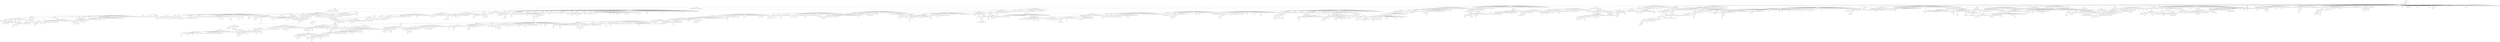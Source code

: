 strict graph "" {
	4626 -- 616;
	4626 -- 3248;
	4626 -- 4573;
	616 -- 4203;
	616 -- 5048;
	4203 -- 5607;
	4203 -- 4091;
	4203 -- 5509;
	4203 -- 203;
	4203 -- 530;
	4203 -- 2275;
	4203 -- 1131;
	5607 -- 1884;
	5607 -- 773;
	5607 -- 4677;
	5607 -- 1853;
	5607 -- 1963;
	5607 -- 2092;
	5607 -- 3259;
	5607 -- 3139;
	5607 -- 3892;
	5607 -- 4236;
	5607 -- 1438;
	5607 -- 576;
	5607 -- 4644;
	5607 -- 2948;
	5607 -- 3618;
	5607 -- 2992;
	5607 -- 5787;
	5607 -- 5180;
	5607 -- 3900;
	5607 -- 254;
	5607 -- 2131;
	5607 -- 1479;
	5607 -- 4957;
	5607 -- 2995;
	5607 -- 3893;
	5607 -- 2136;
	5607 -- 1150;
	5607 -- 3185;
	5607 -- 5807;
	5607 -- 1850;
	5607 -- 3272;
	5607 -- 2211;
	5607 -- 3758;
	5607 -- 140;
	5607 -- 2219;
	5607 -- 4883;
	5607 -- 1192;
	5607 -- 5741;
	5607 -- 4358;
	5607 -- 1255;
	5607 -- 4272;
	5607 -- 4695;
	5607 -- 5397;
	5607 -- 864;
	5607 -- 4019;
	5607 -- 2578;
	5607 -- 2687;
	5607 -- 1022;
	5607 -- 2757;
	5607 -- 872;
	5607 -- 1933;
	5607 -- 3305;
	5607 -- 4267;
	5607 -- 935;
	5607 -- 620;
	5607 -- 2750;
	5607 -- 3661;
	5607 -- 4800;
	5607 -- 1127;
	5607 -- 465;
	5607 -- 2325;
	5607 -- 3158;
	5607 -- 1866;
	5607 -- 200;
	5607 -- 3317;
	5607 -- 1165;
	5607 -- 2946;
	5607 -- 5671;
	5607 -- 2681;
	5607 -- 1483;
	5607 -- 4949;
	5607 -- 5167;
	5607 -- 7;
	5607 -- 1257;
	5607 -- 442;
	5607 -- 3295;
	5607 -- 1552;
	5607 -- 133;
	5607 -- 5387;
	5607 -- 5559;
	5607 -- 3427;
	5607 -- 170;
	5607 -- 5909;
	5607 -- 3451;
	5607 -- 2449;
	5607 -- 2170;
	5607 -- 5353;
	5607 -- 5884;
	5607 -- 3446;
	5607 -- 5207;
	5607 -- 2876;
	5607 -- 5326;
	5607 -- 3358;
	5607 -- 3611;
	5607 -- 4591;
	5607 -- 4814;
	5607 -- 4673;
	5607 -- 1066;
	5607 -- 4050;
	5607 -- 5367;
	5607 -- 2945;
	5607 -- 587;
	5607 -- 4589;
	5607 -- 1054;
	5607 -- 5514;
	5607 -- 3265;
	5607 -- 1596;
	5607 -- 4797;
	5607 -- 5760;
	5607 -- 4711;
	5607 -- 5753;
	5607 -- 5259;
	5607 -- 1355;
	5607 -- 4330;
	5607 -- 3179;
	5607 -- 3540;
	5607 -- 5849;
	5607 -- 1174;
	5607 -- 4541;
	5607 -- 4197;
	5607 -- 3975;
	5607 -- 2577;
	5607 -- 4765;
	1884 -- 2199;
	1884 -- 5121;
	1884 -- 3974;
	1884 -- 1455;
	1884 -- 193;
	1884 -- 787;
	1884 -- 599;
	1884 -- 1497;
	1884 -- 5601;
	1884 -- 2059;
	1884 -- 1067;
	1884 -- 5749;
	1884 -- 3428;
	1884 -- 5118;
	1884 -- 2024;
	1884 -- 189;
	1884 -- 3599;
	1884 -- 922;
	1884 -- 4913;
	1884 -- 2726;
	1884 -- 1016;
	1884 -- 3907;
	1884 -- 4155;
	1884 -- 2715;
	1884 -- 1031;
	1884 -- 5333;
	1884 -- 4537;
	1884 -- 2476;
	1884 -- 1697;
	1884 -- 4938;
	1884 -- 664;
	1884 -- 1069;
	1884 -- 2512;
	1884 -- 2126;
	1884 -- 4773;
	1884 -- 5171;
	1884 -- 4884;
	1884 -- 1964;
	1884 -- 1765;
	1884 -- 1647;
	1884 -- 20;
	1884 -- 1266;
	1884 -- 1074;
	1884 -- 5267;
	1884 -- 1855;
	1884 -- 5134;
	1884 -- 5696;
	1884 -- 122;
	1884 -- 5289;
	2199 -- 3956;
	2199 -- 4907;
	2199 -- 4119;
	2199 -- 5471;
	2199 -- 1653;
	2199 -- 3520;
	2199 -- 81;
	2199 -- 220;
	2199 -- 5833;
	3956 -- 1443;
	3956 -- 3032;
	3956 -- 4057;
	3956 -- 1033;
	3956 -- 3947;
	1443 -- 3543;
	5121 -- 1109;
	5121 -- 4813;
	5121 -- 3990;
	5121 -- 1281;
	5121 -- 4443;
	5121 -- 1936;
	5121 -- 2216;
	5121 -- 1164;
	5121 -- 817;
	5121 -- 1949;
	5121 -- 2508;
	5121 -- 2583;
	5121 -- 4754;
	5121 -- 5323;
	5121 -- 5604;
	5121 -- 5773;
	5121 -- 844;
	5121 -- 2222;
	5121 -- 5119;
	5121 -- 1433;
	5121 -- 1254;
	5121 -- 730;
	5121 -- 774;
	5121 -- 2347;
	5121 -- 4128;
	5121 -- 5460;
	1109 -- 2556;
	1109 -- 3363;
	1109 -- 4459;
	1109 -- 3068;
	1109 -- 4072;
	1109 -- 3767;
	1109 -- 4288;
	1109 -- 2644;
	1109 -- 4943;
	1109 -- 3828;
	1109 -- 1869;
	1109 -- 3237;
	1109 -- 4955;
	1109 -- 1186;
	1109 -- 5544;
	1109 -- 5911;
	2556 -- 727;
	2556 -- 1899;
	2556 -- 2846;
	2556 -- 1050;
	2556 -- 2800;
	2556 -- 5901;
	2556 -- 945;
	2556 -- 3983;
	2556 -- 2825;
	2556 -- 4456;
	2556 -- 1220;
	2556 -- 618;
	2556 -- 3137;
	2556 -- 1695;
	2556 -- 2236;
	2556 -- 5793;
	2556 -- 192;
	2556 -- 3936;
	2556 -- 2209;
	2556 -- 1696;
	2556 -- 3627;
	2556 -- 3523;
	2556 -- 5162;
	2556 -- 1575;
	2556 -- 873;
	2556 -- 2826;
	2556 -- 5263;
	2556 -- 2361;
	2556 -- 2295;
	2556 -- 2996;
	2556 -- 554;
	2556 -- 3365;
	2556 -- 2134;
	2556 -- 350;
	2556 -- 4748;
	2556 -- 3406;
	2556 -- 3350;
	2556 -- 582;
	2556 -- 525;
	2556 -- 1907;
	2556 -- 5877;
	2556 -- 4720;
	2556 -- 2742;
	2556 -- 3664;
	2556 -- 614;
	2556 -- 4485;
	2556 -- 3762;
	2556 -- 4085;
	2556 -- 4204;
	2556 -- 1325;
	2556 -- 1703;
	2556 -- 1922;
	2556 -- 1352;
	2556 -- 5305;
	2556 -- 2056;
	2556 -- 2950;
	2556 -- 2731;
	2556 -- 5308;
	2556 -- 1790;
	2556 -- 5701;
	2556 -- 645;
	2556 -- 3667;
	2556 -- 1123;
	2556 -- 409;
	2556 -- 5206;
	2556 -- 3989;
	2556 -- 491;
	2556 -- 1738;
	2556 -- 1971;
	2556 -- 997;
	2556 -- 3751;
	2556 -- 1393;
	2556 -- 5554;
	2556 -- 2302;
	2556 -- 2238;
	2556 -- 1862;
	2556 -- 2029;
	2556 -- 5096;
	2556 -- 77;
	2556 -- 1402;
	2556 -- 5307;
	2556 -- 1741;
	2556 -- 1598;
	2556 -- 4436;
	2556 -- 5930;
	2556 -- 3493;
	2556 -- 84;
	727 -- 3763;
	727 -- 3049;
	727 -- 3407;
	727 -- 1919;
	3763 -- 1513;
	3763 -- 1245;
	3763 -- 5292;
	3763 -- 3824;
	3763 -- 1070;
	3763 -- 1289;
	3763 -- 815;
	3763 -- 277;
	3763 -- 3402;
	3763 -- 128;
	3763 -- 3308;
	3763 -- 2362;
	3763 -- 4008;
	3763 -- 4498;
	3763 -- 501;
	3763 -- 1210;
	3763 -- 2639;
	1513 -- 4481;
	1513 -- 2822;
	1513 -- 2659;
	1513 -- 712;
	1513 -- 4888;
	1513 -- 2241;
	4481 -- 5668;
	4481 -- 4762;
	4481 -- 1631;
	4481 -- 646;
	4481 -- 4709;
	4481 -- 4352;
	4481 -- 2975;
	4481 -- 1279;
	4481 -- 4658;
	4481 -- 2225;
	4481 -- 1250;
	4481 -- 929;
	4481 -- 4058;
	4481 -- 4131;
	4481 -- 524;
	4481 -- 1955;
	4481 -- 588;
	4481 -- 5231;
	4481 -- 1282;
	4481 -- 4922;
	4481 -- 3359;
	4481 -- 1064;
	4481 -- 2856;
	4481 -- 3043;
	4481 -- 4246;
	4481 -- 5648;
	4481 -- 1994;
	4481 -- 4029;
	4481 -- 2332;
	4481 -- 3603;
	4481 -- 108;
	4813 -- 5226;
	4813 -- 527;
	4813 -- 2489;
	4813 -- 4222;
	4813 -- 4829;
	4813 -- 871;
	4813 -- 3949;
	4813 -- 5269;
	4813 -- 2285;
	4813 -- 4253;
	4813 -- 4249;
	4813 -- 4740;
	4813 -- 3962;
	4813 -- 4202;
	4813 -- 3222;
	4813 -- 5823;
	4813 -- 477;
	4813 -- 5932;
	4813 -- 2071;
	4813 -- 4365;
	4813 -- 4152;
	4813 -- 925;
	5226 -- 3314;
	5226 -- 3938;
	5226 -- 291;
	5226 -- 658;
	5226 -- 1612;
	5226 -- 2815;
	5226 -- 5712;
	5226 -- 5125;
	5226 -- 2278;
	5226 -- 1221;
	5226 -- 1583;
	5226 -- 2722;
	5226 -- 232;
	5226 -- 5299;
	5226 -- 1931;
	5226 -- 4449;
	5226 -- 1202;
	5226 -- 2576;
	5226 -- 3426;
	5226 -- 1021;
	5226 -- 5312;
	5226 -- 5498;
	5226 -- 4343;
	5226 -- 4526;
	5226 -- 2478;
	5226 -- 1492;
	5226 -- 1039;
	5226 -- 1742;
	5226 -- 4364;
	5226 -- 2379;
	5226 -- 888;
	5226 -- 2792;
	5226 -- 2669;
	5226 -- 4707;
	5226 -- 4753;
	5226 -- 3403;
	5226 -- 3195;
	5226 -- 3682;
	5226 -- 2051;
	5226 -- 235;
	5226 -- 1882;
	5226 -- 5413;
	5226 -- 1881;
	5226 -- 899;
	5226 -- 2305;
	5226 -- 1118;
	5226 -- 4370;
	5226 -- 1477;
	5226 -- 4712;
	5226 -- 300;
	5226 -- 498;
	5226 -- 3420;
	5226 -- 4903;
	3314 -- 3944;
	3314 -- 965;
	3314 -- 4018;
	3314 -- 4242;
	3314 -- 3018;
	3314 -- 1846;
	3314 -- 4855;
	3314 -- 4508;
	3314 -- 4234;
	3314 -- 4061;
	3314 -- 4207;
	3314 -- 5152;
	3314 -- 4096;
	3314 -- 3067;
	3314 -- 4743;
	3314 -- 1319;
	3314 -- 93;
	3314 -- 184;
	3314 -- 716;
	3314 -- 3994;
	3314 -- 3485;
	3314 -- 862;
	3314 -- 4232;
	3314 -- 3304;
	3314 -- 3600;
	3314 -- 4496;
	3314 -- 2783;
	3314 -- 5810;
	3314 -- 1507;
	3314 -- 209;
	3314 -- 3613;
	3314 -- 2462;
	3944 -- 2691;
	3944 -- 4825;
	3944 -- 3315;
	3944 -- 5106;
	3944 -- 4303;
	3944 -- 1331;
	3944 -- 4692;
	3944 -- 5694;
	3944 -- 2343;
	3944 -- 4129;
	3944 -- 3101;
	3944 -- 4165;
	3944 -- 1388;
	3944 -- 4092;
	3944 -- 4832;
	3944 -- 4796;
	3944 -- 5532;
	3944 -- 1719;
	3944 -- 3114;
	3944 -- 1035;
	3944 -- 1694;
	3944 -- 3044;
	3944 -- 5287;
	3944 -- 4996;
	3944 -- 4897;
	3944 -- 3919;
	3944 -- 4209;
	3944 -- 2791;
	3944 -- 282;
	3944 -- 760;
	3944 -- 5692;
	3944 -- 5237;
	2691 -- 2061;
	2691 -- 2481;
	2691 -- 4697;
	2691 -- 2030;
	2691 -- 3852;
	2691 -- 4470;
	2691 -- 3062;
	2691 -- 4399;
	2691 -- 3539;
	2691 -- 4662;
	2691 -- 572;
	2691 -- 21;
	2691 -- 5342;
	2691 -- 681;
	2691 -- 5847;
	2691 -- 1225;
	2691 -- 578;
	2691 -- 828;
	2691 -- 1385;
	2691 -- 4063;
	2691 -- 3840;
	2691 -- 4451;
	2691 -- 5887;
	2691 -- 2107;
	2691 -- 1344;
	2691 -- 2907;
	2691 -- 5643;
	2691 -- 5908;
	2691 -- 1536;
	2691 -- 1757;
	2061 -- 3632;
	2061 -- 1296;
	2061 -- 1350;
	2061 -- 2101;
	2061 -- 456;
	2061 -- 1704;
	2061 -- 801;
	2061 -- 5623;
	2061 -- 2457;
	2061 -- 629;
	2061 -- 1169;
	2061 -- 3659;
	2061 -- 610;
	2061 -- 841;
	2061 -- 4163;
	3632 -- 2058;
	773 -- 1739;
	773 -- 352;
	773 -- 4212;
	773 -- 4453;
	773 -- 3162;
	773 -- 4317;
	773 -- 4194;
	773 -- 3468;
	773 -- 2839;
	773 -- 5840;
	773 -- 632;
	773 -- 2124;
	773 -- 2155;
	773 -- 1940;
	773 -- 4395;
	773 -- 3387;
	773 -- 1160;
	773 -- 4648;
	773 -- 3362;
	773 -- 2593;
	1739 -- 5775;
	1739 -- 1626;
	1739 -- 4073;
	1739 -- 2383;
	1739 -- 3328;
	1739 -- 3927;
	1739 -- 3976;
	1739 -- 5569;
	5775 -- 2729;
	5775 -- 2375;
	5775 -- 859;
	5775 -- 5800;
	5775 -- 2355;
	5775 -- 1668;
	5775 -- 3444;
	5775 -- 1775;
	5775 -- 679;
	5775 -- 4214;
	5775 -- 4462;
	5775 -- 4579;
	5775 -- 312;
	5775 -- 2652;
	5775 -- 4609;
	5775 -- 4524;
	5775 -- 1214;
	5775 -- 1743;
	5775 -- 3061;
	5775 -- 1080;
	2729 -- 741;
	2729 -- 2354;
	2729 -- 4919;
	2729 -- 3379;
	2729 -- 4489;
	2729 -- 1794;
	2729 -- 3335;
	2729 -- 3051;
	2729 -- 457;
	2729 -- 5776;
	2729 -- 5023;
	2729 -- 839;
	741 -- 1589;
	741 -- 2539;
	741 -- 1387;
	741 -- 5539;
	741 -- 2304;
	741 -- 3585;
	741 -- 577;
	741 -- 5284;
	741 -- 5836;
	741 -- 5620;
	741 -- 2694;
	741 -- 3337;
	741 -- 2335;
	741 -- 3561;
	741 -- 1060;
	1589 -- 1091;
	1589 -- 5536;
	1589 -- 5898;
	1589 -- 4822;
	1589 -- 4791;
	1589 -- 4176;
	1589 -- 5487;
	1589 -- 1099;
	1589 -- 1547;
	1589 -- 3339;
	1589 -- 1664;
	1589 -- 3807;
	1589 -- 2828;
	1091 -- 2069;
	1091 -- 5065;
	3363 -- 1828;
	3363 -- 4368;
	3363 -- 1501;
	3363 -- 794;
	3363 -- 3492;
	3363 -- 5650;
	3363 -- 1754;
	3363 -- 5737;
	3363 -- 619;
	3363 -- 1181;
	3363 -- 1100;
	3363 -- 4540;
	1828 -- 1268;
	1828 -- 2991;
	1828 -- 3303;
	1828 -- 3980;
	1828 -- 375;
	1828 -- 2675;
	1828 -- 5814;
	1828 -- 3459;
	1828 -- 3982;
	1828 -- 3850;
	1828 -- 4315;
	1828 -- 2433;
	1828 -- 4273;
	1828 -- 704;
	1828 -- 3628;
	1828 -- 4817;
	1828 -- 4731;
	1828 -- 3408;
	1828 -- 5143;
	1828 -- 1681;
	1828 -- 2146;
	1828 -- 4559;
	1828 -- 5068;
	1828 -- 4613;
	1828 -- 1025;
	1828 -- 370;
	1828 -- 5300;
	1828 -- 3025;
	1828 -- 1543;
	1828 -- 3528;
	1828 -- 75;
	1268 -- 4505;
	1268 -- 1075;
	1268 -- 5499;
	1268 -- 2592;
	1268 -- 2969;
	1268 -- 5543;
	1268 -- 5247;
	1268 -- 3442;
	1268 -- 5282;
	1268 -- 353;
	1268 -- 1551;
	1268 -- 3491;
	1268 -- 2511;
	1268 -- 3669;
	1268 -- 1980;
	1268 -- 2311;
	1268 -- 2498;
	1268 -- 3268;
	1268 -- 4544;
	1268 -- 4647;
	1268 -- 2239;
	1268 -- 4629;
	1268 -- 4146;
	1268 -- 5274;
	1268 -- 4587;
	1268 -- 4643;
	1268 -- 1247;
	1268 -- 4413;
	1268 -- 2529;
	1268 -- 4685;
	1268 -- 5512;
	4505 -- 3942;
	4505 -- 318;
	4505 -- 16;
	4505 -- 1201;
	4505 -- 4403;
	4505 -- 5417;
	4505 -- 336;
	4505 -- 4117;
	4505 -- 5255;
	4505 -- 1795;
	4505 -- 2646;
	4505 -- 2385;
	4505 -- 2634;
	4505 -- 5455;
	4505 -- 4279;
	4505 -- 1428;
	4505 -- 3037;
	4505 -- 1158;
	4505 -- 169;
	4505 -- 3202;
	4505 -- 2139;
	4505 -- 3588;
	4505 -- 240;
	4505 -- 3404;
	4505 -- 3124;
	4505 -- 869;
	4505 -- 4690;
	4505 -- 729;
	4505 -- 5475;
	4505 -- 673;
	4505 -- 2895;
	4505 -- 5831;
	4505 -- 5937;
	3942 -- 2388;
	3942 -- 2781;
	3942 -- 752;
	3942 -- 5710;
	3942 -- 2372;
	3942 -- 178;
	3942 -- 1122;
	3942 -- 5316;
	3942 -- 5078;
	3942 -- 2250;
	3942 -- 5631;
	3942 -- 4189;
	2388 -- 5403;
	2388 -- 5783;
	2388 -- 867;
	2388 -- 1068;
	2388 -- 5895;
	2388 -- 1364;
	2388 -- 536;
	2388 -- 1867;
	2388 -- 3786;
	2388 -- 5638;
	2388 -- 4504;
	2388 -- 1879;
	2388 -- 3056;
	2388 -- 982;
	2388 -- 3482;
	2388 -- 434;
	2388 -- 2961;
	2388 -- 482;
	2388 -- 652;
	2388 -- 2570;
	2388 -- 12;
	2388 -- 5673;
	2388 -- 5483;
	5403 -- 3596;
	5403 -- 5202;
	5403 -- 1196;
	5403 -- 1020;
	5403 -- 5087;
	5403 -- 2874;
	5403 -- 229;
	5403 -- 3333;
	5403 -- 2784;
	5403 -- 1564;
	5403 -- 5054;
	5403 -- 2833;
	5403 -- 3782;
	5403 -- 2943;
	5403 -- 1937;
	5403 -- 2960;
	5403 -- 3580;
	5403 -- 887;
	3596 -- 943;
	3596 -- 3709;
	3596 -- 218;
	3596 -- 5084;
	3596 -- 398;
	3596 -- 5433;
	3596 -- 4828;
	3596 -- 5339;
	3596 -- 3082;
	3596 -- 1616;
	3596 -- 1506;
	3596 -- 2464;
	943 -- 1891;
	943 -- 2756;
	943 -- 5606;
	943 -- 5335;
	943 -- 5885;
	943 -- 1384;
	943 -- 3787;
	943 -- 2306;
	943 -- 3207;
	943 -- 1873;
	943 -- 1006;
	943 -- 3809;
	943 -- 256;
	943 -- 3112;
	943 -- 2509;
	943 -- 2630;
	943 -- 2772;
	943 -- 3792;
	943 -- 299;
	943 -- 5585;
	943 -- 1580;
	943 -- 4874;
	943 -- 1959;
	943 -- 747;
	943 -- 1478;
	943 -- 310;
	1891 -- 2560;
	1891 -- 2934;
	1891 -- 1641;
	1891 -- 2406;
	1891 -- 3697;
	1891 -- 1394;
	1891 -- 903;
	1891 -- 5306;
	1891 -- 1413;
	1891 -- 2829;
	1891 -- 2682;
	1891 -- 4396;
	1891 -- 204;
	1891 -- 4067;
	1891 -- 4049;
	1891 -- 3819;
	1891 -- 5374;
	1891 -- 5382;
	1891 -- 4621;
	1891 -- 1941;
	1891 -- 5173;
	1891 -- 205;
	1891 -- 4291;
	1891 -- 560;
	1891 -- 5711;
	1891 -- 4873;
	1891 -- 1561;
	1891 -- 5464;
	1891 -- 3853;
	1891 -- 3144;
	1891 -- 4162;
	1891 -- 1900;
	1891 -- 4896;
	1891 -- 1371;
	1891 -- 5947;
	1891 -- 5101;
	1891 -- 5123;
	1891 -- 53;
	1891 -- 3594;
	2560 -- 469;
	2560 -- 3267;
	2560 -- 4937;
	2560 -- 4028;
	2560 -- 4571;
	469 -- 1671;
	469 -- 1238;
	469 -- 2011;
	469 -- 4924;
	469 -- 2037;
	469 -- 3516;
	469 -- 4987;
	469 -- 5521;
	469 -- 321;
	469 -- 2532;
	469 -- 2078;
	469 -- 3745;
	1671 -- 4963;
	1671 -- 5745;
	1671 -- 3500;
	1671 -- 1001;
	1671 -- 1170;
	1671 -- 1199;
	1671 -- 926;
	1671 -- 5372;
	1671 -- 3477;
	4963 -- 2103;
	4963 -- 2162;
	4963 -- 3450;
	4963 -- 431;
	4963 -- 1059;
	4963 -- 1600;
	4963 -- 5035;
	4963 -- 5186;
	4963 -- 3376;
	2103 -- 677;
	2103 -- 5440;
	2103 -- 2701;
	2103 -- 4093;
	2103 -- 3724;
	2103 -- 3277;
	2103 -- 5535;
	677 -- 1024;
	677 -- 345;
	677 -- 4375;
	677 -- 1307;
	677 -- 4914;
	677 -- 2624;
	677 -- 806;
	677 -- 5020;
	677 -- 459;
	677 -- 5441;
	677 -- 1464;
	677 -- 1555;
	677 -- 5943;
	677 -- 5780;
	677 -- 4641;
	677 -- 405;
	677 -- 5006;
	677 -- 2169;
	677 -- 4432;
	677 -- 4655;
	1245 -- 1347;
	1245 -- 3465;
	1245 -- 2259;
	1245 -- 1684;
	1245 -- 5138;
	1245 -- 5063;
	1245 -- 824;
	1245 -- 2390;
	1245 -- 595;
	1245 -- 208;
	1245 -- 3675;
	1245 -- 3398;
	1245 -- 298;
	1245 -- 1613;
	1245 -- 1304;
	1245 -- 3541;
	1245 -- 1517;
	1245 -- 2745;
	1245 -- 4602;
	1245 -- 65;
	1245 -- 5494;
	1245 -- 1005;
	1245 -- 4980;
	1245 -- 1256;
	1245 -- 1376;
	1245 -- 2490;
	1245 -- 3388;
	1245 -- 492;
	1245 -- 941;
	1245 -- 5182;
	1245 -- 1818;
	1245 -- 4715;
	1245 -- 4885;
	1245 -- 5211;
	1245 -- 2201;
	1245 -- 2016;
	1245 -- 5724;
	1245 -- 2869;
	1245 -- 245;
	1347 -- 139;
	1347 -- 4238;
	1347 -- 1887;
	1347 -- 2165;
	1347 -- 1277;
	1347 -- 1112;
	1347 -- 3785;
	1347 -- 2935;
	5292 -- 502;
	5292 -- 5829;
	5292 -- 4397;
	5292 -- 3834;
	5292 -- 2861;
	5292 -- 5757;
	5292 -- 2827;
	3938 -- 1627;
	3938 -- 2816;
	3938 -- 1475;
	3938 -- 2404;
	3938 -- 1418;
	3938 -- 1783;
	3938 -- 2046;
	3938 -- 1082;
	3938 -- 3711;
	3938 -- 1750;
	3938 -- 3090;
	3938 -- 4951;
	3938 -- 3887;
	3938 -- 1996;
	3938 -- 1358;
	3938 -- 5009;
	3938 -- 273;
	3938 -- 1556;
	3938 -- 5541;
	3938 -- 3948;
	3938 -- 5902;
	3938 -- 454;
	3938 -- 5595;
	3938 -- 3071;
	3938 -- 2671;
	3938 -- 3097;
	3938 -- 2972;
	3938 -- 3597;
	3938 -- 5344;
	3938 -- 4286;
	3938 -- 4688;
	3938 -- 1532;
	3938 -- 4594;
	3938 -- 3714;
	3938 -- 249;
	3938 -- 186;
	3938 -- 1525;
	1627 -- 5538;
	1627 -- 3006;
	1627 -- 5524;
	1627 -- 486;
	1627 -- 2799;
	1627 -- 5115;
	1899 -- 2230;
	1899 -- 4190;
	1899 -- 808;
	1899 -- 541;
	2230 -- 4068;
	2230 -- 46;
	2230 -- 5442;
	2230 -- 3050;
	2230 -- 5467;
	2230 -- 886;
	2230 -- 2598;
	2230 -- 5779;
	2230 -- 4738;
	2230 -- 4517;
	2230 -- 188;
	2230 -- 3034;
	4068 -- 391;
	4068 -- 590;
	4068 -- 5556;
	4068 -- 2924;
	4068 -- 3556;
	4068 -- 1219;
	4068 -- 4000;
	4068 -- 3514;
	4068 -- 2670;
	4068 -- 290;
	4068 -- 4787;
	4068 -- 5396;
	4068 -- 112;
	4068 -- 2574;
	4068 -- 855;
	4068 -- 2698;
	4068 -- 4983;
	4068 -- 1474;
	4068 -- 4060;
	4068 -- 4186;
	4068 -- 765;
	4068 -- 2326;
	4068 -- 2808;
	391 -- 5636;
	391 -- 640;
	391 -- 1088;
	5636 -- 250;
	5636 -- 4250;
	5636 -- 1666;
	5636 -- 1761;
	5636 -- 1473;
	5636 -- 3877;
	5636 -- 5789;
	5636 -- 660;
	250 -- 3107;
	250 -- 688;
	250 -- 3815;
	250 -- 4588;
	250 -- 43;
	4250 -- 4268;
	4250 -- 4961;
	4250 -- 1142;
	4250 -- 3614;
	4250 -- 508;
	4268 -- 954;
	4268 -- 5218;
	4268 -- 4161;
	4268 -- 788;
	4268 -- 3123;
	954 -- 1175;
	954 -- 1348;
	954 -- 2430;
	954 -- 4386;
	3267 -- 2387;
	3267 -- 48;
	3267 -- 977;
	3267 -- 4927;
	3267 -- 1871;
	3267 -- 5092;
	3267 -- 3263;
	3267 -- 737;
	3267 -- 2279;
	3267 -- 5090;
	3267 -- 414;
	3267 -- 2439;
	3267 -- 776;
	2387 -- 4431;
	2387 -- 2734;
	2387 -- 1984;
	2387 -- 2879;
	2387 -- 4439;
	2387 -- 3529;
	2387 -- 1291;
	2387 -- 4037;
	2387 -- 5809;
	2387 -- 1103;
	2387 -- 3436;
	4431 -- 3957;
	4431 -- 1049;
	4431 -- 1382;
	3974 -- 3862;
	3974 -- 2174;
	4677 -- 5865;
	4677 -- 3584;
	4677 -- 5503;
	2934 -- 5511;
	2934 -- 5414;
	2934 -- 4881;
	5511 -- 1740;
	5511 -- 388;
	5511 -- 5526;
	5511 -- 4509;
	5511 -- 717;
	5511 -- 1324;
	5511 -- 462;
	1740 -- 474;
	1740 -- 247;
	1740 -- 4140;
	1740 -- 4649;
	1740 -- 4948;
	474 -- 4518;
	4825 -- 768;
	4825 -- 4388;
	4825 -- 5029;
	4825 -- 3411;
	4825 -- 2247;
	4825 -- 5205;
	4825 -- 1156;
	4825 -- 714;
	4825 -- 4703;
	4825 -- 2685;
	4825 -- 1047;
	4825 -- 1939;
	4825 -- 4741;
	4825 -- 1565;
	4825 -- 1340;
	2481 -- 2864;
	291 -- 1618;
	1618 -- 1736;
	1736 -- 4381;
	1736 -- 1860;
	1736 -- 1670;
	1736 -- 4736;
	1736 -- 1530;
	1736 -- 1200;
	2375 -- 2843;
	2375 -- 2096;
	2375 -- 2122;
	2375 -- 556;
	2375 -- 1327;
	2375 -- 3625;
	2375 -- 2113;
	2375 -- 3142;
	2375 -- 3604;
	2375 -- 1063;
	2375 -- 5903;
	2375 -- 1632;
	2843 -- 3221;
	3221 -- 199;
	199 -- 3191;
	199 -- 4282;
	199 -- 278;
	199 -- 966;
	590 -- 4882;
	590 -- 1484;
	590 -- 4826;
	3824 -- 655;
	5829 -- 1042;
	5829 -- 2764;
	5829 -- 1847;
	5829 -- 3573;
	5829 -- 3890;
	5829 -- 3030;
	5829 -- 4469;
	5829 -- 4574;
	5829 -- 1338;
	5829 -- 2658;
	5829 -- 2312;
	5829 -- 3452;
	5829 -- 5276;
	1853 -- 4565;
	1853 -- 4702;
	1853 -- 2089;
	1853 -- 1193;
	1853 -- 4263;
	1853 -- 4718;
	1853 -- 5041;
	1853 -- 383;
	1853 -- 2301;
	1853 -- 3689;
	1853 -- 2021;
	1853 -- 4837;
	1853 -- 2889;
	1853 -- 4333;
	1853 -- 2551;
	1853 -- 478;
	1853 -- 1635;
	4565 -- 553;
	4565 -- 5361;
	4565 -- 756;
	4565 -- 1241;
	4565 -- 5640;
	4565 -- 2546;
	4565 -- 3342;
	553 -- 5739;
	553 -- 1386;
	553 -- 790;
	553 -- 697;
	5739 -- 1662;
	5739 -- 2741;
	5739 -- 397;
	5739 -- 928;
	5739 -- 3360;
	5739 -- 4849;
	5739 -- 308;
	5739 -- 4521;
	5739 -- 2911;
	5783 -- 1720;
	1963 -- 4608;
	1963 -- 5873;
	1963 -- 2409;
	1963 -- 3906;
	1963 -- 5402;
	1963 -- 39;
	1963 -- 2168;
	1963 -- 4570;
	1963 -- 9;
	1963 -- 2662;
	1963 -- 5629;
	1963 -- 5135;
	1963 -- 2074;
	1963 -- 3238;
	1963 -- 5882;
	1963 -- 4538;
	1963 -- 4868;
	1963 -- 4017;
	1963 -- 5235;
	1963 -- 2315;
	1963 -- 1248;
	1963 -- 939;
	1963 -- 2922;
	1963 -- 3726;
	1963 -- 558;
	1963 -- 3310;
	1963 -- 3903;
	1963 -- 2099;
	1963 -- 5890;
	1963 -- 1688;
	1963 -- 436;
	1963 -- 2377;
	1963 -- 5016;
	1963 -- 4782;
	1963 -- 4547;
	1963 -- 1128;
	1963 -- 740;
	1963 -- 2612;
	1963 -- 2317;
	1963 -- 710;
	1963 -- 2364;
	1963 -- 5187;
	1963 -- 4256;
	4608 -- 893;
	4608 -- 157;
	4608 -- 2128;
	4608 -- 2080;
	4608 -- 1799;
	4608 -- 4467;
	4608 -- 3940;
	4608 -- 5742;
	4608 -- 1718;
	4608 -- 44;
	4608 -- 2831;
	4608 -- 4026;
	4608 -- 5718;
	4608 -- 3823;
	4608 -- 924;
	4608 -- 1535;
	4608 -- 5273;
	4608 -- 83;
	4608 -- 4020;
	4608 -- 1559;
	4608 -- 750;
	4608 -- 5358;
	4608 -- 1807;
	4608 -- 1449;
	4608 -- 2957;
	4608 -- 4560;
	4608 -- 5582;
	4608 -- 1679;
	4608 -- 1539;
	4608 -- 2994;
	4608 -- 811;
	4608 -- 4350;
	4608 -- 5672;
	4608 -- 676;
	4608 -- 1463;
	4608 -- 1044;
	4608 -- 1722;
	4608 -- 2678;
	4608 -- 3205;
	4608 -- 4939;
	4608 -- 5872;
	4608 -- 4391;
	4608 -- 5340;
	4608 -- 3855;
	4608 -- 3166;
	4608 -- 612;
	4608 -- 5848;
	4608 -- 3302;
	4608 -- 1780;
	4608 -- 42;
	893 -- 4636;
	893 -- 1003;
	893 -- 5228;
	893 -- 1124;
	893 -- 4549;
	893 -- 3653;
	893 -- 4661;
	893 -- 2865;
	893 -- 2599;
	893 -- 3951;
	893 -- 4878;
	893 -- 123;
	893 -- 5699;
	893 -- 3623;
	893 -- 2397;
	893 -- 4257;
	893 -- 4916;
	893 -- 532;
	893 -- 5691;
	893 -- 2294;
	4636 -- 981;
	981 -- 4101;
	981 -- 5447;
	981 -- 851;
	981 -- 2930;
	981 -- 5022;
	4101 -- 3424;
	4101 -- 3509;
	4101 -- 2520;
	4101 -- 4052;
	4101 -- 3225;
	4101 -- 540;
	4101 -- 1758;
	3424 -- 4417;
	3424 -- 5294;
	3424 -- 488;
	3424 -- 2929;
	3424 -- 5010;
	3424 -- 1578;
	3424 -- 4309;
	3424 -- 1961;
	3424 -- 4906;
	3424 -- 987;
	4417 -- 99;
	4417 -- 1926;
	4417 -- 1791;
	4417 -- 4374;
	4417 -- 289;
	99 -- 1212;
	99 -- 848;
	99 -- 631;
	1212 -- 148;
	1212 -- 3901;
	1212 -- 1377;
	1212 -- 329;
	1212 -- 3108;
	1212 -- 2706;
	1212 -- 4414;
	1212 -- 2144;
	1212 -- 4618;
	1212 -- 3735;
	1212 -- 4651;
	2846 -- 5462;
	2846 -- 3708;
	2846 -- 4106;
	2846 -- 4694;
	2846 -- 1746;
	2846 -- 1913;
	2846 -- 2484;
	2846 -- 1652;
	5462 -- 4401;
	1050 -- 158;
	1050 -- 2212;
	1050 -- 763;
	158 -- 1619;
	352 -- 5213;
	352 -- 3188;
	352 -- 5662;
	352 -- 978;
	5213 -- 2740;
	5213 -- 2435;
	5213 -- 5945;
	5213 -- 1470;
	5213 -- 5365;
	5213 -- 2854;
	5213 -- 1482;
	2740 -- 317;
	2740 -- 2426;
	2740 -- 2748;
	2740 -- 2337;
	2740 -- 585;
	2740 -- 2920;
	2740 -- 2270;
	2740 -- 3234;
	2740 -- 2196;
	2740 -- 4893;
	2740 -- 2837;
	317 -- 5838;
	2092 -- 4732;
	2092 -- 4593;
	2092 -- 4708;
	2092 -- 2916;
	2092 -- 3916;
	2092 -- 3578;
	2092 -- 857;
	2092 -- 5934;
	2092 -- 2819;
	2092 -- 5923;
	2092 -- 5302;
	2092 -- 4923;
	2092 -- 4892;
	2092 -- 2287;
	2092 -- 3458;
	2092 -- 1878;
	2092 -- 5771;
	2092 -- 4141;
	2092 -- 3821;
	2092 -- 3172;
	4732 -- 4295;
	4732 -- 2064;
	4732 -- 953;
	4732 -- 1764;
	4732 -- 4188;
	4732 -- 5067;
	4732 -- 2015;
	4732 -- 900;
	4295 -- 5161;
	5161 -- 5925;
	527 -- 1078;
	527 -- 4452;
	527 -- 5477;
	527 -- 2129;
	527 -- 5384;
	527 -- 3817;
	527 -- 2309;
	527 -- 5689;
	1078 -- 5495;
	1078 -- 1581;
	1078 -- 3793;
	1078 -- 2944;
	1078 -- 5681;
	1078 -- 1189;
	1078 -- 3399;
	1078 -- 4283;
	5495 -- 3568;
	5495 -- 3143;
	5495 -- 5317;
	5495 -- 2591;
	5495 -- 3373;
	3568 -- 5444;
	3568 -- 4839;
	3568 -- 364;
	3568 -- 332;
	3568 -- 4184;
	3568 -- 1793;
	3568 -- 1894;
	3568 -- 5732;
	3568 -- 5383;
	3568 -- 734;
	3568 -- 4260;
	4388 -- 5825;
	4388 -- 2187;
	4388 -- 40;
	4388 -- 905;
	4388 -- 3736;
	4388 -- 5679;
	4388 -- 2025;
	4388 -- 812;
	5825 -- 1007;
	5825 -- 5236;
	5825 -- 5153;
	5825 -- 778;
	5825 -- 275;
	5825 -- 3567;
	5825 -- 2908;
	5825 -- 3805;
	5825 -- 5028;
	5825 -- 5080;
	5825 -- 1191;
	5825 -- 2276;
	5825 -- 1500;
	5825 -- 638;
	1007 -- 4904;
	1007 -- 738;
	1007 -- 4115;
	4368 -- 2333;
	4368 -- 5245;
	4368 -- 2770;
	4368 -- 5551;
	4368 -- 2703;
	4368 -- 3134;
	4368 -- 1053;
	4368 -- 2501;
	4368 -- 3021;
	2333 -- 2067;
	2333 -- 3801;
	2333 -- 3538;
	2333 -- 1276;
	2333 -- 4178;
	2333 -- 3093;
	2333 -- 3845;
	2333 -- 4105;
	2333 -- 3017;
	2333 -- 4973;
	2333 -- 3440;
	2333 -- 2887;
	2333 -- 1073;
	2333 -- 511;
	5556 -- 5102;
	5556 -- 3381;
	5556 -- 377;
	5556 -- 692;
	5556 -- 845;
	5556 -- 5826;
	5556 -- 4359;
	5606 -- 996;
	5606 -- 770;
	5606 -- 2150;
	5606 -- 2871;
	5606 -- 2499;
	5606 -- 1611;
	5606 -- 3330;
	5606 -- 1252;
	5606 -- 5734;
	5606 -- 4968;
	5606 -- 5587;
	5606 -- 2208;
	996 -- 3236;
	996 -- 5338;
	996 -- 3145;
	3236 -- 2320;
	2320 -- 1310;
	3259 -- 2851;
	3259 -- 1095;
	3259 -- 5094;
	3259 -- 5657;
	3259 -- 268;
	3259 -- 5008;
	3259 -- 236;
	3259 -- 821;
	3259 -- 4681;
	3259 -- 984;
	3259 -- 784;
	3259 -- 82;
	3259 -- 622;
	3259 -- 5075;
	3259 -- 515;
	3259 -- 1901;
	3259 -- 3035;
	3259 -- 4622;
	3259 -- 5271;
	3259 -- 5663;
	3259 -- 4047;
	3259 -- 417;
	3259 -- 2402;
	3259 -- 400;
	3259 -- 5159;
	3259 -- 2068;
	3259 -- 3282;
	3259 -- 3077;
	3259 -- 2491;
	3259 -- 5146;
	3259 -- 5845;
	3259 -- 230;
	3259 -- 2859;
	3259 -- 628;
	3259 -- 2035;
	3259 -- 2145;
	3259 -- 267;
	3259 -- 5854;
	3259 -- 4805;
	3259 -- 3685;
	3259 -- 1902;
	3259 -- 830;
	3259 -- 5380;
	3259 -- 5597;
	3259 -- 3400;
	3259 -- 429;
	3259 -- 1182;
	3259 -- 5910;
	3259 -- 902;
	3259 -- 584;
	3259 -- 1314;
	3259 -- 4325;
	3259 -- 3522;
	3259 -- 3316;
	2851 -- 5166;
	2851 -- 24;
	2851 -- 4934;
	2851 -- 4603;
	2851 -- 1421;
	5166 -- 5437;
	5166 -- 325;
	5166 -- 3744;
	5166 -- 1096;
	5166 -- 4935;
	5166 -- 2506;
	5166 -- 604;
	5166 -- 107;
	5166 -- 2832;
	5166 -- 5875;
	5166 -- 5279;
	5166 -- 3055;
	5166 -- 3301;
	5166 -- 1488;
	5166 -- 1861;
	5166 -- 1522;
	5166 -- 1280;
	5166 -- 5852;
	5166 -- 1673;
	5166 -- 4535;
	5166 -- 3668;
	5166 -- 439;
	5166 -- 2810;
	5166 -- 3993;
	5166 -- 2568;
	5166 -- 3605;
	5166 -- 1215;
	5166 -- 5808;
	5166 -- 4010;
	5166 -- 493;
	5166 -- 3924;
	5166 -- 3899;
	5166 -- 4632;
	5166 -- 1974;
	5166 -- 2220;
	5166 -- 1571;
	5166 -- 2284;
	5166 -- 121;
	5166 -- 483;
	5166 -- 5443;
	5166 -- 1339;
	5437 -- 1863;
	2800 -- 2683;
	2800 -- 1183;
	2683 -- 853;
	2683 -- 28;
	2683 -- 5053;
	2683 -- 1104;
	2683 -- 4341;
	2683 -- 5071;
	2683 -- 514;
	853 -- 2885;
	853 -- 4799;
	853 -- 1572;
	4190 -- 2349;
	4190 -- 3967;
	4190 -- 378;
	4190 -- 1533;
	4190 -- 948;
	4190 -- 4394;
	4190 -- 61;
	4190 -- 3344;
	4190 -- 2036;
	4190 -- 5412;
	4190 -- 3393;
	4190 -- 2531;
	4190 -- 3686;
	4190 -- 2999;
	4190 -- 1373;
	2349 -- 1511;
	965 -- 5083;
	4593 -- 2535;
	4593 -- 5928;
	4593 -- 3643;
	4593 -- 5150;
	2535 -- 2371;
	2535 -- 2841;
	2535 -- 5002;
	2535 -- 4346;
	2535 -- 5426;
	2535 -- 1712;
	2535 -- 334;
	2535 -- 466;
	2535 -- 4730;
	2535 -- 2648;
	2535 -- 4378;
	2371 -- 5265;
	2371 -- 1468;
	2371 -- 5278;
	2371 -- 3908;
	2371 -- 2700;
	2371 -- 5015;
	2371 -- 3620;
	2371 -- 5798;
	2371 -- 683;
	2371 -- 5163;
	2371 -- 2127;
	2371 -- 894;
	2371 -- 5072;
	2371 -- 3743;
	2371 -- 5621;
	2371 -- 4721;
	2371 -- 1997;
	5265 -- 328;
	3465 -- 1246;
	3315 -- 2140;
	2140 -- 3231;
	2140 -- 1777;
	2140 -- 3377;
	2140 -- 703;
	2140 -- 2419;
	4708 -- 1538;
	4708 -- 4080;
	4708 -- 2891;
	4708 -- 430;
	4708 -- 1234;
	4708 -- 5264;
	4708 -- 5804;
	4708 -- 5855;
	4708 -- 874;
	4708 -- 522;
	4708 -- 908;
	4708 -- 5376;
	4708 -- 2494;
	4708 -- 5828;
	4708 -- 5879;
	4708 -- 3883;
	4708 -- 2182;
	4708 -- 5244;
	4708 -- 4494;
	4708 -- 3346;
	4708 -- 311;
	4708 -- 4088;
	4708 -- 5169;
	4708 -- 2796;
	2096 -- 1129;
	1129 -- 4308;
	5245 -- 150;
	5245 -- 5763;
	5245 -- 657;
	5245 -- 1864;
	5245 -- 4229;
	5245 -- 2398;
	5245 -- 159;
	5245 -- 1077;
	5245 -- 4472;
	5245 -- 4032;
	5245 -- 4604;
	5245 -- 1018;
	5245 -- 3988;
	5245 -- 1604;
	5245 -- 1451;
	5245 -- 5853;
	5245 -- 4563;
	5245 -- 5899;
	5245 -- 2451;
	5245 -- 1918;
	5245 -- 1714;
	5245 -- 2976;
	5245 -- 2356;
	5245 -- 3394;
	5245 -- 1116;
	5245 -- 4149;
	5245 -- 2549;
	5245 -- 1038;
	150 -- 5458;
	150 -- 2232;
	150 -- 1197;
	150 -- 3609;
	150 -- 5421;
	150 -- 5839;
	5458 -- 4898;
	5458 -- 4187;
	5458 -- 802;
	5458 -- 91;
	5458 -- 4478;
	5458 -- 1495;
	5458 -- 5246;
	3303 -- 2760;
	3303 -- 1272;
	3303 -- 5656;
	3303 -- 533;
	3303 -- 510;
	3303 -- 4420;
	3303 -- 4228;
	3303 -- 1115;
	3303 -- 2524;
	3303 -- 4758;
	3303 -- 5704;
	3303 -- 4392;
	3303 -- 4915;
	2760 -- 4981;
	2760 -- 1912;
	2760 -- 1701;
	2760 -- 3559;
	2760 -- 3300;
	2760 -- 4301;
	2760 -- 1224;
	2760 -- 4764;
	2760 -- 1392;
	2760 -- 1592;
	2760 -- 1287;
	2760 -- 1822;
	2760 -- 3610;
	2760 -- 3396;
	2760 -- 2137;
	2760 -- 3312;
	2760 -- 3375;
	2760 -- 667;
	4981 -- 4361;
	4981 -- 1211;
	4981 -- 5827;
	4981 -- 1825;
	4981 -- 5919;
	1501 -- 4349;
	1501 -- 4314;
	1501 -- 4337;
	1501 -- 783;
	1501 -- 2221;
	2489 -- 4041;
	2489 -- 5429;
	4041 -- 3280;
	4041 -- 211;
	1095 -- 2006;
	1095 -- 4421;
	1095 -- 1262;
	1095 -- 5251;
	1095 -- 2226;
	2006 -- 1545;
	2006 -- 3434;
	2006 -- 1573;
	2006 -- 2307;
	2006 -- 956;
	2006 -- 392;
	2006 -- 3673;
	2006 -- 4109;
	16 -- 580;
	580 -- 877;
	580 -- 3715;
	1075 -- 2547;
	1075 -- 1979;
	1075 -- 3784;
	2547 -- 437;
	2547 -- 642;
	437 -- 4836;
	437 -- 5131;
	437 -- 3795;
	4762 -- 1453;
	4762 -- 1987;
	4762 -- 1000;
	4762 -- 3164;
	4762 -- 4952;
	4762 -- 3098;
	1453 -- 1709;
	5873 -- 2063;
	5873 -- 3563;
	5873 -- 5548;
	5873 -- 4831;
	5873 -- 323;
	2063 -- 523;
	2063 -- 3499;
	2063 -- 223;
	2063 -- 542;
	523 -- 4412;
	523 -- 919;
	523 -- 1426;
	5094 -- 4138;
	5094 -- 5410;
	5094 -- 1925;
	5094 -- 1951;
	5094 -- 826;
	5094 -- 1620;
	5094 -- 51;
	5094 -- 2880;
	5094 -- 1213;
	5094 -- 3023;
	5094 -- 2588;
	5094 -- 2900;
	5094 -- 745;
	5094 -- 3215;
	5094 -- 4747;
	5094 -- 5198;
	5094 -- 3656;
	2916 -- 569;
	2916 -- 3718;
	2916 -- 3386;
	2916 -- 4247;
	2916 -- 5319;
	2916 -- 3592;
	2916 -- 3149;
	2916 -- 932;
	2916 -- 2229;
	2916 -- 2020;
	2916 -- 337;
	2916 -- 1429;
	2916 -- 3249;
	2916 -- 1273;
	2187 -- 5922;
	2187 -- 4590;
	2187 -- 5001;
	2187 -- 5645;
	2187 -- 5651;
	2187 -- 771;
	2187 -- 3495;
	2187 -- 4428;
	3139 -- 4448;
	3139 -- 4292;
	4448 -- 4777;
	4448 -- 5540;
	4448 -- 1657;
	4448 -- 5782;
	4448 -- 1300;
	4448 -- 3663;
	4448 -- 3345;
	4448 -- 2541;
	4448 -- 2432;
	4448 -- 499;
	4448 -- 87;
	4448 -- 2228;
	4448 -- 1883;
	4448 -- 422;
	4448 -- 3587;
	4448 -- 3847;
	4448 -- 2264;
	4448 -- 2848;
	4448 -- 2039;
	4448 -- 4426;
	4448 -- 4965;
	4448 -- 3953;
	4448 -- 1311;
	4448 -- 3871;
	4448 -- 3276;
	1581 -- 5178;
	1581 -- 3518;
	1581 -- 4122;
	1581 -- 5813;
	1581 -- 3341;
	1581 -- 3131;
	1581 -- 3754;
	1581 -- 5389;
	1581 -- 272;
	1581 -- 3285;
	1581 -- 1173;
	1581 -- 1992;
	1581 -- 5801;
	1581 -- 3598;
	1581 -- 3244;
	5178 -- 539;
	5178 -- 1485;
	5178 -- 1976;
	539 -- 834;
	539 -- 5688;
	539 -- 5381;
	539 -- 3235;
	539 -- 1829;
	539 -- 5315;
	834 -- 5303;
	834 -- 2758;
	834 -- 2850;
	5303 -- 5770;
	5303 -- 2536;
	1475 -- 5039;
	5039 -- 895;
	5039 -- 3757;
	5039 -- 4523;
	895 -- 1037;
	895 -- 5580;
	1037 -- 4932;
	5745 -- 1375;
	5745 -- 5717;
	5745 -- 807;
	3434 -- 307;
	3434 -- 3447;
	3434 -- 4145;
	3434 -- 1643;
	3434 -- 1650;
	3434 -- 3756;
	3434 -- 1972;
	3434 -- 2812;
	3434 -- 2065;
	3434 -- 2331;
	3434 -- 5547;
	3434 -- 3713;
	3434 -- 5370;
	4459 -- 3106;
	2406 -- 4860;
	2406 -- 1097;
	2406 -- 1410;
	2406 -- 896;
	2406 -- 5436;
	2406 -- 2955;
	2406 -- 1244;
	2406 -- 1549;
	2406 -- 2673;
	2406 -- 4794;
	2406 -- 5709;
	2406 -- 963;
	2406 -- 2461;
	2406 -- 3456;
	2406 -- 3370;
	4860 -- 3633;
	4860 -- 906;
	4860 -- 3641;
	4860 -- 1379;
	4860 -- 1040;
	4860 -- 3251;
	4860 -- 1920;
	4860 -- 2123;
	4860 -- 5392;
	4860 -- 3182;
	4860 -- 2231;
	4860 -- 2892;
	4860 -- 4611;
	4860 -- 1502;
	4860 -- 3439;
	4860 -- 1827;
	4860 -- 1323;
	4860 -- 758;
	4860 -- 5562;
	3633 -- 3688;
	3633 -- 106;
	3633 -- 4804;
	3633 -- 3389;
	3633 -- 2664;
	3633 -- 4219;
	3633 -- 55;
	3633 -- 4043;
	3633 -- 3147;
	3633 -- 5472;
	3633 -- 5400;
	3633 -- 1731;
	3633 -- 2717;
	3633 -- 5942;
	3633 -- 4406;
	3688 -- 3323;
	3688 -- 145;
	3688 -- 662;
	3688 -- 1674;
	3688 -- 2149;
	3688 -- 3356;
	3688 -- 1888;
	3688 -- 2344;
	3688 -- 3870;
	3688 -- 1222;
	3688 -- 1101;
	3688 -- 1434;
	3688 -- 4051;
	3688 -- 4858;
	3688 -- 4084;
	3688 -- 3806;
	3688 -- 4416;
	3688 -- 1995;
	5499 -- 4656;
	5499 -- 3083;
	5499 -- 4130;
	4656 -- 1121;
	4421 -- 782;
	4421 -- 476;
	4421 -- 4737;
	4421 -- 3645;
	4421 -- 1537;
	4421 -- 2083;
	782 -- 1661;
	782 -- 3651;
	782 -- 3684;
	782 -- 1874;
	782 -- 5857;
	782 -- 5052;
	782 -- 1527;
	1661 -- 3247;
	3983 -- 654;
	3983 -- 3048;
	1348 -- 3052;
	1348 -- 914;
	1348 -- 2242;
	375 -- 2424;
	375 -- 4679;
	375 -- 2542;
	1987 -- 626;
	1987 -- 1353;
	1987 -- 5565;
	1987 -- 4173;
	1987 -- 4624;
	1987 -- 3849;
	1987 -- 1810;
	1987 -- 4262;
	1987 -- 3527;
	1987 -- 2178;
	1987 -- 1278;
	1987 -- 1512;
	1987 -- 2797;
	626 -- 2993;
	626 -- 2183;
	626 -- 4789;
	626 -- 1457;
	626 -- 931;
	626 -- 5239;
	40 -- 5242;
	40 -- 5216;
	40 -- 4704;
	40 -- 119;
	40 -- 1351;
	40 -- 3570;
	40 -- 5066;
	40 -- 5719;
	40 -- 3367;
	40 -- 3201;
	40 -- 1930;
	40 -- 2138;
	40 -- 5796;
	4236 -- 3905;
	4236 -- 3464;
	4236 -- 1983;
	4236 -- 1258;
	4236 -- 2049;
	4236 -- 4969;
	4236 -- 161;
	4236 -- 2405;
	4236 -- 3269;
	4236 -- 4838;
	4236 -- 363;
	4236 -- 4306;
	4236 -- 3065;
	4236 -- 1982;
	4236 -- 3216;
	4236 -- 2868;
	4236 -- 2605;
	4236 -- 3046;
	4236 -- 3943;
	4236 -- 4483;
	4236 -- 5091;
	4236 -- 251;
	4236 -- 1346;
	3905 -- 552;
	3905 -- 2164;
	3905 -- 4724;
	3905 -- 347;
	3905 -- 2966;
	3905 -- 1328;
	3905 -- 4543;
	3499 -- 3467;
	3499 -- 5217;
	3467 -- 3250;
	3250 -- 2203;
	3250 -- 444;
	3250 -- 5682;
	5800 -- 3086;
	5800 -- 2192;
	2592 -- 4895;
	2592 -- 5070;
	2592 -- 3432;
	2592 -- 35;
	2592 -- 2702;
	2592 -- 2753;
	2592 -- 4917;
	4895 -- 1898;
	1898 -- 1885;
	5444 -- 4997;
	5444 -- 3740;
	5444 -- 4742;
	5444 -- 3364;
	5444 -- 3738;
	5444 -- 5730;
	5444 -- 5743;
	5444 -- 480;
	5444 -- 5310;
	5444 -- 4659;
	5444 -- 2720;
	5444 -- 1447;
	5444 -- 1599;
	5444 -- 1977;
	1657 -- 3218;
	1657 -- 2613;
	1657 -- 346;
	1657 -- 2290;
	1657 -- 3253;
	1657 -- 4807;
	1657 -- 2744;
	1657 -- 5097;
	1657 -- 3157;
	1657 -- 4824;
	1657 -- 4763;
	1657 -- 5266;
	1657 -- 2767;
	3218 -- 1236;
	3218 -- 3649;
	3218 -- 197;
	3218 -- 19;
	3218 -- 3660;
	3218 -- 722;
	3218 -- 253;
	3218 -- 1835;
	3218 -- 4078;
	3218 -- 4479;
	1236 -- 3557;
	1236 -- 1167;
	1236 -- 4239;
	1236 -- 1562;
	1236 -- 4490;
	1236 -- 3811;
	1236 -- 701;
	1236 -- 464;
	1236 -- 3548;
	1236 -- 25;
	3557 -- 5341;
	3557 -- 3826;
	906 -- 2034;
	906 -- 1302;
	906 -- 2116;
	906 -- 5114;
	906 -- 2073;
	906 -- 4009;
	906 -- 5683;
	906 -- 2446;
	906 -- 4936;
	906 -- 4601;
	2034 -- 3678;
	2034 -- 368;
	3901 -- 4180;
	3901 -- 313;
	3901 -- 3041;
	4180 -- 4761;
	4180 -- 3096;
	4761 -- 995;
	4761 -- 3602;
	995 -- 1518;
	995 -- 5492;
	388 -- 889;
	388 -- 1171;
	388 -- 2514;
	388 -- 2488;
	388 -- 4284;
	388 -- 2115;
	388 -- 3695;
	388 -- 3053;
	388 -- 4356;
	388 -- 5157;
	388 -- 74;
	889 -- 4863;
	889 -- 5646;
	889 -- 4572;
	4863 -- 5466;
	4863 -- 3891;
	1631 -- 1229;
	1631 -- 3104;
	1631 -- 1546;
	1631 -- 4270;
	1631 -- 529;
	1229 -- 3958;
	3958 -- 1875;
	3958 -- 4567;
	3958 -- 2014;
	3958 -- 5110;
	1875 -- 3122;
	1875 -- 3681;
	1875 -- 3624;
	1875 -- 4854;
	3122 -- 1788;
	3122 -- 3175;
	3122 -- 5633;
	3122 -- 5378;
	3122 -- 3950;
	1788 -- 3111;
	1788 -- 3189;
	1788 -- 991;
	1788 -- 1242;
	3111 -- 3964;
	1925 -- 494;
	1925 -- 3501;
	1925 -- 4820;
	1925 -- 246;
	1925 -- 2777;
	2764 -- 780;
	2764 -- 367;
	2764 -- 3933;
	780 -- 5190;
	780 -- 1383;
	2825 -- 1062;
	5106 -- 822;
	5106 -- 2738;
	1097 -- 2575;
	1097 -- 2737;
	1097 -- 5926;
	1097 -- 4786;
	1097 -- 1430;
	1097 -- 4181;
	1097 -- 1486;
	1097 -- 5168;
	1097 -- 2340;
	1097 -- 2095;
	1097 -- 1667;
	5928 -- 647;
	5928 -- 1098;
	5928 -- 5676;
	5928 -- 2980;
	5928 -- 135;
	5928 -- 2585;
	4644 -- 243;
	4644 -- 2894;
	4644 -- 472;
	4456 -- 4226;
	4456 -- 248;
	4456 -- 5144;
	4456 -- 3884;
	4456 -- 5142;
	4456 -- 1111;
	1220 -- 593;
	593 -- 3091;
	593 -- 3904;
	593 -- 92;
	593 -- 1057;
	593 -- 1315;
	593 -- 4706;
	593 -- 1162;
	593 -- 2766;
	593 -- 1953;
	593 -- 3710;
	3651 -- 892;
	3651 -- 3926;
	3651 -- 30;
	3651 -- 4230;
	3651 -- 4450;
	3651 -- 4966;
	5565 -- 4118;
	5565 -- 2519;
	4118 -- 5758;
	4118 -- 396;
	4118 -- 1153;
	4118 -- 3204;
	4118 -- 989;
	4118 -- 2399;
	4118 -- 4929;
	4118 -- 2197;
	4118 -- 820;
	1485 -- 661;
	1485 -- 1521;
	1485 -- 3232;
	1485 -- 330;
	1485 -- 5632;
	1485 -- 3161;
	1485 -- 3857;
	1485 -- 1405;
	1485 -- 2516;
	1485 -- 1574;
	1485 -- 4843;
	1485 -- 4042;
	1485 -- 4035;
	1485 -- 4014;
	1485 -- 3239;
	1485 -- 2368;
	1485 -- 224;
	1485 -- 4133;
	1485 -- 3858;
	1485 -- 1143;
	1485 -- 4529;
	1485 -- 1865;
	1485 -- 4198;
	1485 -- 1056;
	5335 -- 1716;
	5335 -- 5803;
	5335 -- 2941;
	5335 -- 3159;
	5335 -- 3640;
	1716 -- 89;
	1716 -- 5748;
	1716 -- 819;
	1716 -- 3392;
	1716 -- 4894;
	1716 -- 4857;
	89 -- 4552;
	4552 -- 3003;
	4552 -- 380;
	3003 -- 2989;
	1296 -- 3354;
	3354 -- 4156;
	4156 -- 5846;
	4156 -- 4171;
	4156 -- 562;
	5846 -- 1710;
	5846 -- 1269;
	5846 -- 4752;
	5846 -- 846;
	2259 -- 3775;
	2259 -- 4876;
	2259 -- 4991;
	2259 -- 3721;
	3775 -- 3242;
	3775 -- 2688;
	3775 -- 2366;
	3775 -- 1693;
	3242 -- 1360;
	787 -- 1778;
	787 -- 4377;
	787 -- 3837;
	787 -- 3007;
	787 -- 2632;
	787 -- 699;
	787 -- 5158;
	1778 -- 3260;
	2409 -- 1009;
	2409 -- 5108;
	2409 -- 1411;
	2409 -- 3780;
	2409 -- 2525;
	2409 -- 5546;
	2409 -- 3987;
	2409 -- 72;
	2409 -- 3586;
	2409 -- 4982;
	2409 -- 4336;
	2969 -- 5470;
	2969 -- 179;
	2969 -- 2010;
	2969 -- 2445;
	2969 -- 2341;
	2969 -- 4215;
	2969 -- 1298;
	2969 -- 2527;
	5470 -- 348;
	5470 -- 5652;
	4377 -- 3776;
	4377 -- 3299;
	4377 -- 1011;
	4377 -- 3820;
	4377 -- 3497;
	4377 -- 3960;
	4377 -- 5832;
	4377 -- 1872;
	4377 -- 3549;
	3776 -- 447;
	3776 -- 3761;
	3776 -- 2964;
	3776 -- 181;
	3776 -- 5670;
	3776 -- 2352;
	3776 -- 2447;
	106 -- 643;
	106 -- 4252;
	106 -- 2633;
	106 -- 60;
	106 -- 1950;
	106 -- 4970;
	106 -- 4191;
	646 -- 5347;
	5347 -- 3435;
	4709 -- 1929;
	4709 -- 5136;
	4709 -- 3029;
	2948 -- 2627;
	2948 -- 2266;
	2948 -- 3334;
	2948 -- 259;
	2948 -- 4600;
	2948 -- 4125;
	2948 -- 1784;
	2948 -- 1785;
	2948 -- 3791;
	2948 -- 3996;
	2948 -- 2679;
	2948 -- 3474;
	2948 -- 73;
	2948 -- 2455;
	3697 -- 5659;
	3697 -- 4710;
	3697 -- 1534;
	3697 -- 1751;
	5659 -- 1567;
	3649 -- 574;
	3649 -- 2971;
	3649 -- 1334;
	3649 -- 5594;
	3618 -- 288;
	3618 -- 1461;
	3618 -- 649;
	3618 -- 428;
	1281 -- 1832;
	1832 -- 4147;
	4080 -- 4672;
	4080 -- 4408;
	4080 -- 689;
	4080 -- 3095;
	4080 -- 786;
	4080 -- 5450;
	4080 -- 187;
	4080 -- 3088;
	4080 -- 2647;
	4080 -- 2616;
	4080 -- 3437;
	4080 -- 2154;
	4672 -- 255;
	4672 -- 3390;
	255 -- 4192;
	255 -- 2751;
	255 -- 3545;
	255 -- 3642;
	255 -- 3880;
	255 -- 1432;
	255 -- 4090;
	255 -- 45;
	255 -- 68;
	4192 -- 5420;
	5420 -- 4781;
	5420 -- 3844;
	5420 -- 4027;
	5216 -- 5799;
	2128 -- 4520;
	2128 -- 5391;
	2128 -- 4680;
	2128 -- 5751;
	2128 -- 5411;
	2128 -- 5886;
	2128 -- 5215;
	2128 -- 557;
	2128 -- 4167;
	2128 -- 3769;
	2128 -- 3911;
	2128 -- 5050;
	2128 -- 4103;
	2128 -- 3245;
	2128 -- 2271;
	2128 -- 440;
	2128 -- 4150;
	2128 -- 1923;
	2128 -- 5297;
	2128 -- 3972;
	2128 -- 4379;
	2128 -- 4682;
	2128 -- 2786;
	2128 -- 5574;
	2128 -- 3119;
	2128 -- 4945;
	2128 -- 5007;
	2128 -- 621;
	2128 -- 2573;
	2128 -- 5496;
	2128 -- 2789;
	2128 -- 1687;
	2128 -- 3519;
	2128 -- 1856;
	2128 -- 2617;
	2128 -- 881;
	2128 -- 2765;
	2128 -- 589;
	2128 -- 707;
	2128 -- 4098;
	4520 -- 4899;
	4899 -- 1656;
	4899 -- 5824;
	4899 -- 5290;
	4899 -- 4879;
	3411 -- 814;
	145 -- 3872;
	145 -- 4545;
	145 -- 4334;
	145 -- 5907;
	145 -- 559;
	145 -- 1831;
	145 -- 441;
	145 -- 2018;
	145 -- 5155;
	3872 -- 1231;
	3872 -- 5859;
	3872 -- 2339;
	3872 -- 3294;
	3872 -- 3228;
	3872 -- 1999;
	3872 -- 3177;
	3872 -- 1648;
	3872 -- 938;
	3872 -- 5727;
	3872 -- 5698;
	3872 -- 4841;
	3872 -- 2318;
	3872 -- 1685;
	3872 -- 2336;
	3872 -- 1634;
	3872 -- 1734;
	1231 -- 5399;
	1231 -- 940;
	1231 -- 2070;
	1231 -- 1786;
	1231 -- 2503;
	1231 -- 3094;
	1231 -- 2965;
	1231 -- 4625;
	1231 -- 2881;
	1231 -- 2677;
	1231 -- 3825;
	1231 -- 1606;
	5399 -- 5485;
	5399 -- 26;
	5399 -- 5055;
	5399 -- 3781;
	5399 -- 4240;
	5399 -- 3959;
	5399 -- 4276;
	5399 -- 5122;
	5399 -- 4134;
	5399 -- 5931;
	5399 -- 3861;
	5399 -- 2413;
	5399 -- 1819;
	5399 -- 2360;
	5399 -- 4205;
	618 -- 5346;
	618 -- 5248;
	1394 -- 3311;
	1394 -- 2417;
	1394 -- 2233;
	1394 -- 3211;
	1394 -- 2423;
	1394 -- 3092;
	1394 -- 4087;
	1394 -- 3010;
	1394 -- 2044;
	1394 -- 1205;
	1394 -- 4886;
	1394 -- 4880;
	3311 -- 3808;
	3137 -- 624;
	3137 -- 728;
	3137 -- 4429;
	3137 -- 3154;
	3137 -- 5654;
	3137 -- 4511;
	624 -- 5545;
	624 -- 4112;
	624 -- 743;
	624 -- 1504;
	5545 -- 5735;
	5545 -- 4665;
	5545 -- 4157;
	5545 -- 3327;
	5545 -- 4689;
	5735 -- 3918;
	5735 -- 4722;
	5735 -- 1726;
	5735 -- 3946;
	3918 -- 2523;
	2523 -- 891;
	891 -- 2102;
	1272 -- 4670;
	1272 -- 4324;
	4670 -- 4402;
	2435 -- 4461;
	2435 -- 3257;
	2435 -- 5549;
	2435 -- 3878;
	2435 -- 1264;
	2435 -- 3867;
	2435 -- 2561;
	2435 -- 1460;
	4461 -- 2282;
	2282 -- 3818;
	2282 -- 1886;
	2282 -- 5599;
	1695 -- 4990;
	1695 -- 2289;
	1695 -- 2548;
	2236 -- 56;
	2236 -- 1550;
	2822 -- 3630;
	2822 -- 5425;
	2822 -- 2540;
	2822 -- 4201;
	2822 -- 2968;
	1167 -- 3016;
	1167 -- 4471;
	1167 -- 5797;
	4961 -- 2281;
	4961 -- 1032;
	2281 -- 4534;
	2281 -- 3723;
	2281 -- 4933;
	2281 -- 372;
	2281 -- 3069;
	2281 -- 3293;
	3257 -- 3822;
	3257 -- 1251;
	3257 -- 5439;
	3257 -- 2381;
	3257 -- 4958;
	3822 -- 423;
	3822 -- 2456;
	3822 -- 5816;
	3822 -- 1591;
	423 -- 3262;
	423 -- 2269;
	423 -- 4566;
	423 -- 228;
	423 -- 4066;
	423 -- 2393;
	423 -- 463;
	423 -- 151;
	423 -- 5900;
	423 -- 5465;
	423 -- 5589;
	423 -- 3965;
	423 -- 4298;
	3262 -- 5012;
	3262 -- 1566;
	3262 -- 1839;
	3262 -- 1313;
	3262 -- 4328;
	3262 -- 3696;
	3262 -- 3181;
	3262 -- 1945;
	3262 -- 5329;
	5391 -- 4583;
	5391 -- 1356;
	5391 -- 2798;
	5391 -- 5416;
	5391 -- 2513;
	5391 -- 4668;
	5391 -- 4244;
	5391 -- 4946;
	5391 -- 1336;
	5391 -- 2179;
	5391 -- 5905;
	5391 -- 2313;
	5391 -- 1576;
	5391 -- 668;
	5391 -- 833;
	5391 -- 958;
	5391 -- 2882;
	3447 -- 2217;
	3447 -- 651;
	3447 -- 5424;
	2217 -- 5203;
	3143 -- 3415;
	3143 -- 2733;
	3143 -- 2586;
	3143 -- 5112;
	3143 -- 2886;
	3143 -- 2085;
	3415 -- 3438;
	3415 -- 458;
	3438 -- 1480;
	3438 -- 5508;
	5657 -- 3662;
	5657 -- 4055;
	5657 -- 3677;
	5657 -- 1568;
	5657 -- 5043;
	5657 -- 314;
	5657 -- 162;
	5657 -- 1208;
	5657 -- 306;
	3662 -- 3066;
	5787 -- 838;
	1484 -- 113;
	1484 -- 700;
	113 -- 1682;
	113 -- 1187;
	113 -- 5366;
	113 -- 623;
	113 -- 4111;
	1300 -- 1030;
	4145 -- 813;
	4145 -- 3190;
	4145 -- 2785;
	4145 -- 641;
	4145 -- 805;
	4145 -- 389;
	813 -- 4944;
	813 -- 564;
	813 -- 5005;
	4352 -- 3229;
	1070 -- 2710;
	1070 -- 534;
	1070 -- 3703;
	1070 -- 1110;
	1070 -- 5693;
	1070 -- 4910;
	1070 -- 2983;
	1070 -- 1628;
	1070 -- 2465;
	1070 -- 1404;
	1070 -- 4475;
	2710 -- 2853;
	345 -- 798;
	798 -- 2483;
	2483 -- 1105;
	3049 -- 538;
	3049 -- 690;
	3049 -- 904;
	3049 -- 2645;
	3049 -- 4785;
	3049 -- 5480;
	3049 -- 110;
	3049 -- 4271;
	3049 -- 4100;
	3049 -- 670;
	3049 -- 101;
	3049 -- 2194;
	3049 -- 4533;
	3049 -- 5422;
	325 -- 292;
	325 -- 2002;
	325 -- 479;
	325 -- 713;
	325 -- 222;
	325 -- 3650;
	325 -- 3480;
	325 -- 5386;
	325 -- 3152;
	325 -- 475;
	325 -- 1800;
	3390 -- 3954;
	3509 -- 2913;
	3509 -- 2863;
	3509 -- 4183;
	3509 -- 2467;
	3509 -- 656;
	3509 -- 4107;
	3509 -- 3471;
	770 -- 5821;
	770 -- 1130;
	770 -- 1159;
	770 -- 2358;
	770 -- 3441;
	770 -- 2473;
	770 -- 3986;
	770 -- 5510;
	770 -- 4995;
	770 -- 52;
	770 -- 2834;
	770 -- 4235;
	2355 -- 3264;
	2355 -- 2401;
	2355 -- 202;
	2355 -- 4477;
	2355 -- 726;
	2355 -- 3117;
	2355 -- 2713;
	2355 -- 4458;
	2355 -- 875;
	2355 -- 4663;
	2355 -- 5069;
	2355 -- 4975;
	2355 -- 1491;
	3264 -- 5362;
	3264 -- 691;
	3264 -- 5196;
	3264 -- 2087;
	3264 -- 5866;
	3264 -- 5212;
	3264 -- 946;
	3264 -- 338;
	5793 -- 685;
	5793 -- 551;
	5793 -- 2707;
	5793 -- 5368;
	685 -- 1771;
	4242 -- 5703;
	4242 -- 1217;
	4242 -- 2642;
	5703 -- 606;
	5703 -- 825;
	2613 -- 789;
	2613 -- 5;
	2613 -- 4430;
	2613 -- 4441;
	2613 -- 1509;
	2613 -- 2048;
	2613 -- 5677;
	2613 -- 1981;
	2613 -- 5705;
	2613 -- 5261;
	2613 -- 5729;
	2613 -- 18;
	789 -- 3912;
	1668 -- 1986;
	5549 -- 136;
	5549 -- 4199;
	5549 -- 5630;
	5549 -- 1779;
	2975 -- 5318;
	2975 -- 5588;
	5318 -- 116;
	5318 -- 2569;
	5318 -- 5781;
	5318 -- 5795;
	5318 -- 3011;
	5318 -- 1911;
	5318 -- 3508;
	5318 -- 2925;
	116 -- 3925;
	116 -- 2328;
	116 -- 1924;
	116 -- 5572;
	116 -- 5428;
	116 -- 5697;
	116 -- 261;
	116 -- 3433;
	116 -- 5139;
	116 -- 2704;
	116 -- 561;
	116 -- 2008;
	116 -- 71;
	116 -- 2495;
	116 -- 2903;
	116 -- 999;
	116 -- 408;
	116 -- 1198;
	116 -- 4967;
	116 -- 1880;
	116 -- 5555;
	3925 -- 3832;
	2891 -- 1622;
	3709 -- 2493;
	3709 -- 14;
	3709 -- 4126;
	3926 -- 4444;
	3926 -- 600;
	3926 -- 3771;
	3926 -- 4168;
	3926 -- 1292;
	3926 -- 4139;
	4444 -- 144;
	4444 -- 3952;
	4444 -- 3687;
	4444 -- 3670;
	4444 -- 359;
	4444 -- 3279;
	4444 -- 3734;
	977 -- 1048;
	5138 -- 1041;
	5138 -- 2927;
	1041 -- 5061;
	1041 -- 1378;
	1041 -- 5586;
	1041 -- 3324;
	1041 -- 2082;
	1041 -- 316;
	4212 -- 4143;
	4303 -- 1163;
	4303 -- 3839;
	4697 -- 4372;
	4697 -- 4512;
	4697 -- 4950;
	5008 -- 2293;
	5008 -- 3902;
	5885 -- 5390;
	5885 -- 2367;
	5885 -- 5592;
	5885 -- 3024;
	5885 -- 3476;
	5712 -- 5375;
	5712 -- 2813;
	5712 -- 1605;
	5712 -- 5448;
	5712 -- 1934;
	5712 -- 1008;
	5375 -- 5660;
	5375 -- 627;
	5375 -- 5896;
	2569 -- 2214;
	2569 -- 3487;
	2214 -- 5733;
	2214 -- 3655;
	2214 -- 358;
	2214 -- 5452;
	4397 -- 237;
	4397 -- 104;
	4397 -- 2716;
	4397 -- 3273;
	4397 -- 3009;
	4397 -- 3261;
	4397 -- 4947;
	5236 -- 2507;
	1331 -- 2184;
	1331 -- 5593;
	1331 -- 4243;
	1331 -- 3931;
	1331 -- 233;
	1331 -- 4901;
	1331 -- 3894;
	1331 -- 836;
	1331 -- 3318;
	2184 -- 565;
	2184 -- 2897;
	2184 -- 3469;
	2184 -- 4266;
	2184 -- 2257;
	1410 -- 3213;
	1410 -- 5850;
	3744 -- 4592;
	3744 -- 5740;
	3744 -- 1138;
	3744 -- 4598;
	3744 -- 1089;
	808 -- 4977;
	808 -- 3319;
	808 -- 2718;
	808 -- 3187;
	808 -- 2204;
	808 -- 858;
	4977 -- 212;
	4977 -- 4059;
	4977 -- 1172;
	4977 -- 1633;
	4977 -- 5917;
	212 -- 5927;
	2924 -- 22;
	2924 -- 2253;
	2924 -- 1427;
	2924 -- 3397;
	2924 -- 1237;
	2924 -- 882;
	2924 -- 2788;
	2924 -- 4113;
	3900 -- 1079;
	3900 -- 3005;
	3900 -- 1570;
	3900 -- 4108;
	3900 -- 2062;
	3900 -- 4585;
	3900 -- 5876;
	3900 -- 63;
	3900 -- 2411;
	3900 -- 973;
	3900 -- 1232;
	3900 -- 4812;
	1079 -- 2538;
	1079 -- 4410;
	1079 -- 4501;
	2538 -- 426;
	2538 -- 3246;
	2538 -- 1253;
	2538 -- 5208;
	2538 -- 5759;
	2538 -- 4683;
	4106 -- 4985;
	3247 -- 4048;
	657 -- 3789;
	657 -- 2386;
	657 -- 4568;
	657 -- 4169;
	657 -- 3008;
	657 -- 4926;
	657 -- 803;
	657 -- 252;
	657 -- 777;
	1003 -- 1636;
	5228 -- 1415;
	5228 -- 3569;
	5228 -- 5522;
	5228 -- 4327;
	5228 -- 509;
	5228 -- 3210;
	5228 -- 5104;
	254 -- 3550;
	4453 -- 5277;
	5277 -- 2418;
	896 -- 1140;
	896 -- 1297;
	896 -- 5204;
	896 -- 5017;
	896 -- 1012;
	896 -- 4065;
	896 -- 143;
	1140 -- 4802;
	1140 -- 799;
	4802 -- 2890;
	4802 -- 1830;
	4710 -- 4795;
	2162 -- 3913;
	2162 -- 4553;
	2162 -- 5330;
	2162 -- 5702;
	3913 -- 988;
	3913 -- 2855;
	3913 -- 3059;
	3913 -- 4218;
	3913 -- 1230;
	3913 -- 2370;
	3913 -- 2676;
	3913 -- 4530;
	3913 -- 4866;
	3913 -- 2408;
	3913 -- 3995;
	3913 -- 781;
	3563 -- 146;
	3563 -- 4844;
	3563 -- 401;
	3563 -- 1638;
	5125 -- 5570;
	5125 -- 5165;
	5125 -- 5761;
	5125 -- 5939;
	3703 -- 4225;
	3703 -- 5564;
	4225 -- 2762;
	4225 -- 2776;
	4225 -- 219;
	4225 -- 4407;
	4225 -- 5583;
	4225 -- 5611;
	4225 -- 1139;
	2762 -- 3348;
	2762 -- 3889;
	2762 -- 4383;
	2762 -- 759;
	2762 -- 1586;
	2762 -- 2188;
	2762 -- 1243;
	2762 -- 3788;
	2762 -- 5504;
	2762 -- 913;
	2770 -- 1459;
	2770 -- 974;
	2770 -- 3591;
	2770 -- 5431;
	2770 -- 5726;
	2770 -- 2440;
	2770 -- 625;
	2770 -- 2867;
	2770 -- 5013;
	3834 -- 217;
	3834 -- 2161;
	3834 -- 4464;
	3834 -- 5354;
	3834 -- 2650;
	3834 -- 114;
	217 -- 5669;
	217 -- 5616;
	217 -- 1848;
	217 -- 410;
	217 -- 5103;
	217 -- 5225;
	217 -- 1419;
	217 -- 3896;
	217 -- 1416;
	217 -- 1431;
	217 -- 1676;
	217 -- 2268;
	217 -- 473;
	217 -- 1400;
	217 -- 3214;
	217 -- 5451;
	217 -- 1989;
	4839 -- 4099;
	5 -- 142;
	2539 -- 5479;
	2539 -- 4210;
	3018 -- 2736;
	3018 -- 394;
	3018 -- 1824;
	3018 -- 5095;
	3018 -- 1004;
	2002 -- 3170;
	2002 -- 959;
	2002 -- 5343;
	3170 -- 1908;
	3170 -- 3864;
	3170 -- 2151;
	3170 -- 4457;
	3170 -- 2218;
	3170 -- 2454;
	3170 -- 5924;
	3170 -- 4556;
	3170 -- 4071;
	3170 -- 2040;
	3170 -- 2814;
	3170 -- 4482;
	3170 -- 2486;
	3170 -- 2286;
	3170 -- 467;
	3170 -- 3564;
	3170 -- 485;
	3170 -- 413;
	3170 -- 2625;
	3170 -- 5867;
	3170 -- 3856;
	3170 -- 4206;
	3170 -- 5148;
	1908 -- 4290;
	1908 -- 5469;
	1908 -- 1370;
	1908 -- 3979;
	5543 -- 1301;
	1301 -- 322;
	1301 -- 137;
	940 -- 575;
	940 -- 4905;
	940 -- 2973;
	575 -- 4617;
	575 -- 4610;
	575 -- 5639;
	575 -- 1498;
	575 -- 5194;
	575 -- 4369;
	575 -- 5295;
	575 -- 5253;
	575 -- 5453;
	575 -- 3113;
	1384 -- 1380;
	4199 -- 3765;
	4199 -- 3636;
	5294 -- 4756;
	5294 -- 1858;
	4756 -- 2200;
	4756 -- 421;
	5646 -- 5490;
	5646 -- 1136;
	5927 -- 795;
	364 -- 94;
	364 -- 2458;
	364 -- 4302;
	364 -- 5764;
	364 -- 4646;
	364 -- 2923;
	364 -- 884;
	364 -- 2844;
	364 -- 5862;
	364 -- 4312;
	94 -- 1966;
	94 -- 1905;
	94 -- 1398;
	94 -- 2207;
	1966 -- 4438;
	1966 -- 103;
	1966 -- 5474;
	3518 -- 2936;
	3518 -- 3028;
	197 -- 5088;
	197 -- 633;
	197 -- 3963;
	197 -- 3691;
	197 -- 2581;
	197 -- 5822;
	197 -- 4079;
	5088 -- 4539;
	5088 -- 2496;
	5088 -- 4577;
	5088 -- 666;
	5088 -- 2958;
	5088 -- 3338;
	5088 -- 5435;
	5088 -- 3589;
	5063 -- 1090;
	5063 -- 4569;
	1090 -- 2594;
	3232 -- 3033;
	3232 -- 5227;
	3232 -- 1107;
	3232 -- 1015;
	3232 -- 4620;
	2659 -- 870;
	2659 -- 4992;
	2659 -- 2283;
	2659 -- 4390;
	2386 -- 4320;
	2386 -- 4698;
	2386 -- 5170;
	2386 -- 1399;
	2386 -- 2003;
	2386 -- 1448;
	2386 -- 2438;
	2386 -- 5686;
	1864 -- 5505;
	1864 -- 1678;
	476 -- 276;
	5306 -- 164;
	3048 -- 1809;
	3048 -- 3657;
	3048 -- 4845;
	1809 -- 5256;
	5256 -- 4749;
	3444 -- 1102;
	3444 -- 5214;
	905 -- 885;
	905 -- 1528;
	905 -- 5531;
	2328 -- 1520;
	2328 -- 4022;
	2328 -- 3198;
	2328 -- 5034;
	1520 -- 2563;
	1520 -- 4833;
	1520 -- 2157;
	2563 -- 3690;
	3641 -- 176;
	3641 -- 4674;
	396 -- 2977;
	396 -- 2824;
	396 -- 3705;
	396 -- 1119;
	824 -- 3652;
	824 -- 4810;
	824 -- 2463;
	824 -- 2121;
	824 -- 1629;
	824 -- 149;
	824 -- 1389;
	824 -- 1868;
	4187 -- 505;
	2855 -- 4516;
	2855 -- 3203;
	2855 -- 2840;
	4375 -- 4734;
	4375 -- 1821;
	4375 -- 3127;
	4375 -- 4976;
	4375 -- 320;
	4375 -- 3073;
	4375 -- 5004;
	4375 -- 1717;
	4375 -- 3445;
	4375 -- 4488;
	4375 -- 3184;
	4375 -- 4175;
	4375 -- 3340;
	4375 -- 1768;
	4927 -- 2604;
	4927 -- 4360;
	4927 -- 2505;
	4927 -- 5834;
	4927 -- 1333;
	4927 -- 173;
	4927 -- 1445;
	4927 -- 302;
	4927 -- 3991;
	4927 -- 2245;
	4927 -- 4660;
	4927 -- 129;
	4927 -- 3047;
	2604 -- 1841;
	5548 -- 5438;
	5548 -- 5311;
	5548 -- 2931;
	4360 -- 3296;
	4360 -- 5871;
	4360 -- 3750;
	4360 -- 4144;
	3936 -- 1960;
	3936 -- 3773;
	3936 -- 5332;
	3936 -- 744;
	3936 -- 2391;
	3936 -- 64;
	3936 -- 3422;
	3936 -- 2667;
	3936 -- 3192;
	1979 -- 3168;
	1979 -- 59;
	2390 -- 3502;
	2390 -- 2005;
	2390 -- 2982;
	2390 -- 1544;
	2390 -- 4506;
	2390 -- 993;
	2390 -- 4269;
	2390 -- 5233;
	5616 -- 2369;
	904 -- 5918;
	904 -- 5181;
	904 -- 5513;
	904 -- 4615;
	904 -- 2389;
	904 -- 1655;
	5918 -- 1420;
	1420 -- 735;
	2164 -- 5811;
	4810 -- 1342;
	2168 -- 4864;
	2168 -- 854;
	2168 -- 4062;
	2168 -- 3939;
	2168 -- 4038;
	2168 -- 5484;
	2168 -- 1381;
	2168 -- 3084;
	2168 -- 2910;
	2168 -- 2917;
	2168 -- 4313;
	2168 -- 4005;
	2168 -- 98;
	2168 -- 3080;
	2168 -- 2866;
	2168 -- 4237;
	2168 -- 3116;
	2168 -- 1141;
	2168 -- 2743;
	4864 -- 3882;
	4864 -- 1890;
	595 -- 4104;
	595 -- 1120;
	595 -- 1601;
	595 -- 597;
	4104 -- 4331;
	4104 -- 5830;
	394 -- 2933;
	826 -- 3252;
	826 -- 3803;
	826 -- 1833;
	3252 -- 736;
	736 -- 5030;
	4238 -- 3583;
	4238 -- 2296;
	4238 -- 3813;
	1040 -- 1603;
	1040 -- 2185;
	1603 -- 4468;
	1626 -- 742;
	742 -- 503;
	742 -- 419;
	742 -- 724;
	1573 -- 1114;
	1573 -- 49;
	1573 -- 605;
	1114 -- 5032;
	1114 -- 4419;
	1114 -- 387;
	1114 -- 3045;
	1114 -- 3532;
	1114 -- 4289;
	1114 -- 2262;
	1114 -- 3731;
	1114 -- 3243;
	5032 -- 5618;
	4059 -- 124;
	2209 -- 127;
	2209 -- 5493;
	2209 -- 543;
	4229 -- 4687;
	236 -- 4013;
	854 -- 3860;
	1413 -- 3716;
	1413 -- 4121;
	1413 -- 340;
	1413 -- 3110;
	1413 -- 1017;
	346 -- 1787;
	346 -- 5321;
	346 -- 842;
	3450 -- 2097;
	2097 -- 3505;
	4698 -- 3712;
	4698 -- 3999;
	3712 -- 2988;
	2988 -- 3704;
	1839 -- 2460;
	1839 -- 5184;
	1839 -- 3079;
	1839 -- 2258;
	1839 -- 294;
	1839 -- 674;
	5536 -- 883;
	5536 -- 3802;
	5536 -- 3001;
	1912 -- 2949;
	378 -- 4503;
	378 -- 5722;
	378 -- 3283;
	378 -- 709;
	378 -- 2747;
	378 -- 4631;
	378 -- 2697;
	378 -- 5768;
	378 -- 775;
	378 -- 5619;
	4503 -- 1446;
	4503 -- 4278;
	1446 -- 4920;
	4920 -- 2705;
	4920 -- 1789;
	4920 -- 270;
	4920 -- 4623;
	1696 -- 3968;
	1696 -- 3555;
	1696 -- 4507;
	1696 -- 2479;
	5748 -- 5407;
	5181 -- 2919;
	1380 -- 1870;
	2682 -- 5716;
	3591 -- 3418;
	2404 -- 3742;
	2404 -- 3322;
	3162 -- 5371;
	3162 -- 5941;
	3162 -- 2978;
	3162 -- 3478;
	3162 -- 2997;
	5371 -- 3706;
	208 -- 126;
	208 -- 3930;
	2798 -- 3133;
	2798 -- 5129;
	2798 -- 3072;
	2798 -- 537;
	2798 -- 2471;
	3864 -- 1727;
	3864 -- 5680;
	3864 -- 2110;
	3864 -- 753;
	3864 -- 917;
	3864 -- 2603;
	3864 -- 675;
	3864 -- 1126;
	3864 -- 796;
	1727 -- 3843;
	3878 -- 5894;
	1924 -- 2429;
	1924 -- 5409;
	1924 -- 4224;
	1924 -- 4347;
	1924 -- 1295;
	1924 -- 731;
	5639 -- 1440;
	5639 -- 5837;
	5639 -- 360;
	5639 -- 2453;
	5639 -- 5064;
	5639 -- 3621;
	5639 -- 1306;
	1440 -- 4998;
	1440 -- 3992;
	4704 -- 1372;
	3005 -- 739;
	739 -- 630;
	739 -- 831;
	5813 -- 5791;
	5813 -- 4424;
	4937 -- 1290;
	1221 -- 4039;
	1221 -- 4729;
	1221 -- 1965;
	1221 -- 2517;
	4315 -- 2288;
	4315 -- 2189;
	2288 -- 1623;
	2288 -- 1813;
	2288 -- 531;
	2288 -- 1877;
	2733 -- 4193;
	5781 -- 696;
	5781 -- 3121;
	5781 -- 5355;
	5781 -- 1390;
	5781 -- 403;
	5781 -- 5210;
	5781 -- 1660;
	2343 -- 1409;
	2343 -- 4771;
	2343 -- 3581;
	2343 -- 1921;
	2343 -- 4274;
	2343 -- 983;
	2343 -- 427;
	1409 -- 3331;
	1409 -- 3799;
	2211 -- 4357;
	3781 -- 1481;
	3781 -- 3014;
	3781 -- 449;
	3781 -- 4852;
	3781 -- 1725;
	3781 -- 2696;
	3781 -- 279;
	3781 -- 263;
	30 -- 62;
	30 -- 402;
	30 -- 591;
	30 -- 832;
	3758 -- 1597;
	159 -- 5769;
	159 -- 2176;
	159 -- 672;
	1378 -- 702;
	815 -- 1489;
	815 -- 850;
	3627 -- 3531;
	3627 -- 4007;
	3627 -- 5222;
	3627 -- 344;
	3627 -- 331;
	4062 -- 547;
	4062 -- 2835;
	3108 -- 1034;
	3108 -- 2974;
	3108 -- 4033;
	3108 -- 1152;
	3108 -- 3997;
	3108 -- 4891;
	1034 -- 1541;
	3765 -- 637;
	3765 -- 2240;
	637 -- 1814;
	637 -- 198;
	3523 -- 5463;
	5162 -- 1630;
	5162 -- 2723;
	5162 -- 2749;
	5162 -- 2787;
	5162 -- 2986;
	5162 -- 1772;
	5162 -- 2022;
	5162 -- 2714;
	1630 -- 5590;
	1630 -- 167;
	4829 -- 5197;
	4829 -- 2689;
	4829 -- 3266;
	4829 -- 2842;
	4829 -- 2915;
	4829 -- 2075;
	1643 -- 1510;
	1643 -- 5177;
	2266 -- 448;
	448 -- 5842;
	448 -- 3325;
	5842 -- 484;
	1104 -- 2555;
	2555 -- 1844;
	2555 -- 4676;
	1844 -- 4887;
	1844 -- 1154;
	1575 -- 2255;
	140 -- 2666;
	140 -- 1149;
	140 -- 3910;
	140 -- 3395;
	140 -- 5132;
	140 -- 5869;
	2841 -- 5359;
	5359 -- 1452;
	5359 -- 3012;
	1124 -- 175;
	1124 -- 1357;
	2116 -- 2620;
	2116 -- 2909;
	2116 -- 3804;
	2116 -- 5938;
	2116 -- 2205;
	2116 -- 4095;
	2116 -- 4657;
	2116 -- 5175;
	2116 -- 847;
	2620 -- 1396;
	2831 -- 2641;
	679 -- 3219;
	3787 -- 5176;
	3787 -- 843;
	3787 -- 2031;
	3787 -- 3380;
	3787 -- 343;
	3787 -- 141;
	3787 -- 468;
	3787 -- 1585;
	3787 -- 2615;
	3787 -- 1043;
	3787 -- 5195;
	1142 -- 2587;
	1142 -- 2261;
	1142 -- 1401;
	1142 -- 5394;
	1142 -- 3885;
	1142 -- 5272;
	1142 -- 3349;
	1142 -- 2076;
	1142 -- 2820;
	1142 -- 3020;
	1142 -- 1904;
	1142 -- 3534;
	1142 -- 4021;
	1142 -- 4476;
	1142 -- 3076;
	3334 -- 4422;
	2233 -- 5011;
	2233 -- 174;
	2233 -- 4984;
	5011 -- 1817;
	5011 -- 6;
	1605 -- 1343;
	3068 -- 4513;
	3068 -- 4725;
	3068 -- 698;
	3068 -- 2091;
	3068 -- 2120;
	3068 -- 1540;
	3068 -- 1706;
	3068 -- 1621;
	3068 -- 3013;
	1387 -- 374;
	1387 -- 1952;
	1387 -- 1769;
	1387 -- 3320;
	1387 -- 4299;
	1387 -- 4875;
	3718 -- 880;
	3718 -- 3941;
	880 -- 2651;
	880 -- 942;
	880 -- 936;
	880 -- 4605;
	2122 -- 5081;
	2122 -- 2805;
	2122 -- 579;
	2122 -- 3694;
	2122 -- 3291;
	5081 -- 2872;
	3407 -- 5154;
	709 -- 3971;
	1077 -- 3701;
	1077 -- 4546;
	1077 -- 3608;
	3701 -- 526;
	3319 -- 1801;
	3319 -- 2628;
	3319 -- 3868;
	3968 -- 2156;
	3968 -- 3271;
	3968 -- 1553;
	3968 -- 2984;
	3968 -- 1458;
	2069 -- 3026;
	5526 -- 2899;
	5799 -- 2000;
	5799 -- 2081;
	2000 -- 4972;
	3500 -- 5752;
	3500 -- 2526;
	3500 -- 3875;
	3500 -- 216;
	948 -- 1226;
	2826 -- 5149;
	2826 -- 4492;
	2826 -- 5690;
	4658 -- 2400;
	4658 -- 5778;
	4658 -- 898;
	4658 -- 4599;
	4658 -- 1917;
	4658 -- 2248;
	4658 -- 4586;
	4658 -- 2023;
	4658 -- 4554;
	4658 -- 3865;
	4658 -- 4367;
	4658 -- 2653;
	4658 -- 4768;
	4658 -- 4340;
	691 -- 3416;
	3300 -- 1803;
	3300 -- 4597;
	3300 -- 2342;
	3300 -- 910;
	5087 -- 2098;
	5087 -- 354;
	5087 -- 1184;
	5087 -- 5258;
	5087 -- 1692;
	5087 -- 2410;
	5087 -- 47;
	2098 -- 818;
	2098 -- 3462;
	2098 -- 5356;
	2098 -- 4859;
	2098 -- 227;
	2098 -- 555;
	818 -- 5191;
	818 -- 1045;
	818 -- 4200;
	818 -- 5130;
	818 -- 5348;
	4121 -- 4637;
	1217 -- 5602;
	5480 -- 1029;
	5480 -- 1715;
	5480 -- 1179;
	5480 -- 4619;
	5480 -- 602;
	5480 -- 2601;
	5480 -- 3525;
	5480 -- 2883;
	5480 -- 4705;
	1029 -- 921;
	1029 -- 4853;
	1029 -- 2571;
	1029 -- 852;
	1029 -- 3547;
	921 -- 4102;
	921 -- 3830;
	921 -- 1649;
	921 -- 4942;
	921 -- 3854;
	1110 -- 2090;
	1110 -- 967;
	1110 -- 415;
	1110 -- 1274;
	2361 -- 2836;
	2361 -- 309;
	2361 -- 3869;
	2361 -- 4064;
	2361 -- 5863;
	2836 -- 206;
	5539 -- 5031;
	2295 -- 2860;
	2295 -- 2280;
	2295 -- 5560;
	2295 -- 2778;
	2860 -- 2730;
	2860 -- 1617;
	2860 -- 274;
	2505 -- 4792;
	4792 -- 3606;
	5895 -- 3693;
	3693 -- 5024;
	3693 -- 2665;
	3693 -- 5784;
	3693 -- 3140;
	5024 -- 3039;
	5024 -- 1690;
	5024 -- 4986;
	2586 -- 5553;
	2586 -- 5224;
	2586 -- 1815;
	984 -- 3895;
	4346 -- 4578;
	4346 -- 1061;
	4346 -- 517;
	4346 -- 4902;
	4346 -- 70;
	4346 -- 2623;
	4346 -- 33;
	4346 -- 2807;
	4346 -- 226;
	4346 -- 835;
	4346 -- 4575;
	2046 -- 4784;
	2046 -- 1151;
	2046 -- 4634;
	3032 -- 2047;
	3032 -- 4110;
	3492 -- 2365;
	3492 -- 3353;
	3492 -- 2235;
	3492 -- 5714;
	3492 -- 5160;
	3492 -- 3511;
	3492 -- 3909;
	181 -- 221;
	604 -- 1299;
	604 -- 3768;
	1299 -- 3646;
	3353 -- 3254;
	3769 -- 671;
	2835 -- 2052;
	1931 -- 2057;
	1931 -- 2870;
	1931 -- 2482;
	1931 -- 5003;
	1931 -- 4045;
	1931 -- 4001;
	1931 -- 2421;
	1931 -- 3692;
	3653 -- 723;
	2996 -- 4166;
	3767 -- 3174;
	3767 -- 720;
	3767 -- 985;
	3767 -- 2468;
	3767 -- 2901;
	3767 -- 1969;
	784 -- 4921;
	784 -- 706;
	784 -- 5883;
	784 -- 3672;
	784 -- 1516;
	784 -- 4818;
	784 -- 3290;
	4921 -- 546;
	4921 -- 117;
	3849 -- 5591;
	14 -- 937;
	14 -- 797;
	14 -- 5076;
	600 -- 5762;
	600 -- 1218;
	600 -- 171;
	600 -- 185;
	600 -- 5183;
	600 -- 2427;
	600 -- 1454;
	600 -- 1942;
	5762 -- 80;
	5762 -- 927;
	5762 -- 3764;
	80 -- 4220;
	3736 -- 4255;
	3736 -- 2932;
	3736 -- 4385;
	3736 -- 4811;
	3736 -- 5892;
	3736 -- 3732;
	3246 -- 2166;
	3246 -- 4304;
	2166 -- 2163;
	2166 -- 3932;
	2166 -- 5506;
	2163 -- 4433;
	107 -- 4363;
	174 -- 1812;
	174 -- 4745;
	4394 -- 5891;
	4394 -- 3929;
	4394 -- 5933;
	3345 -- 4930;
	3345 -- 2079;
	5442 -- 5596;
	5442 -- 5240;
	5596 -- 2475;
	5596 -- 3241;
	5596 -- 3153;
	871 -- 5520;
	3555 -- 3183;
	3555 -- 3985;
	2070 -- 4723;
	2070 -- 5336;
	2070 -- 2485;
	4723 -- 2376;
	2832 -- 5792;
	2832 -- 3536;
	2832 -- 3347;
	2832 -- 5232;
	2832 -- 3622;
	2832 -- 5099;
	2832 -- 3851;
	1067 -- 4316;
	4273 -- 1450;
	1218 -- 594;
	1218 -- 1283;
	2064 -- 3401;
	2064 -- 3414;
	332 -- 1133;
	332 -- 5685;
	1133 -- 3410;
	1133 -- 4956;
	1133 -- 4120;
	1133 -- 2878;
	1133 -- 3533;
	1133 -- 2195;
	1133 -- 3455;
	3410 -- 3755;
	277 -- 2206;
	5409 -- 5888;
	4272 -- 2292;
	4441 -- 1161;
	4441 -- 1519;
	4441 -- 3876;
	4441 -- 1180;
	4441 -- 4744;
	4441 -- 2888;
	4441 -- 1076;
	4441 -- 1259;
	4441 -- 519;
	778 -- 2533;
	778 -- 5502;
	554 -- 4342;
	554 -- 2104;
	4342 -- 4182;
	4342 -- 4642;
	4342 -- 365;
	2089 -- 5744;
	2089 -- 1748;
	2089 -- 2838;
	2089 -- 379;
	2089 -- 2504;
	2089 -- 284;
	2089 -- 5889;
	2089 -- 1689;
	2089 -- 3085;
	2089 -- 5579;
	2089 -- 3753;
	2089 -- 2027;
	2089 -- 238;
	2089 -- 5000;
	2089 -- 5036;
	2089 -- 4097;
	2089 -- 1013;
	2089 -- 4640;
	2089 -- 5695;
	2089 -- 2801;
	2089 -- 1763;
	2089 -- 1548;
	3161 -- 5491;
	4049 -- 3038;
	2005 -- 97;
	4508 -- 2528;
	4508 -- 95;
	4508 -- 5320;
	4508 -- 5364;
	4508 -- 644;
	4508 -- 1975;
	3365 -- 1826;
	3890 -- 5468;
	5468 -- 715;
	715 -- 3332;
	4108 -- 2779;
	4108 -- 2537;
	4108 -- 653;
	5170 -- 4036;
	2151 -- 4774;
	2151 -- 303;
	2151 -- 3136;
	2151 -- 5523;
	2151 -- 3973;
	2151 -- 1593;
	2151 -- 3510;
	3001 -- 1391;
	3001 -- 1767;
	3253 -- 5851;
	4337 -- 1766;
	4337 -- 1303;
	515 -- 5713;
	5467 -- 923;
	5467 -- 4909;
	5467 -- 1293;
	5467 -- 2469;
	5467 -- 5449;
	5467 -- 1876;
	5397 -- 2768;
	5397 -- 761;
	5397 -- 2442;
	5397 -- 5515;
	2768 -- 453;
	2768 -- 1730;
	2768 -- 979;
	2768 -- 3449;
	2768 -- 5667;
	2049 -- 4834;
	4834 -- 5868;
	4834 -- 287;
	5868 -- 2224;
	4449 -- 446;
	4449 -- 125;
	5740 -- 3226;
	3226 -- 481;
	3949 -- 4793;
	2628 -- 489;
	489 -- 5037;
	5050 -- 911;
	5050 -- 5785;
	5050 -- 3208;
	911 -- 2656;
	911 -- 5262;
	2576 -- 4354;
	2576 -- 1554;
	2576 -- 5603;
	2576 -- 1569;
	2576 -- 3058;
	4969 -- 5027;
	3052 -- 3827;
	3827 -- 3798;
	3827 -- 1985;
	3827 -- 1092;
	3827 -- 3196;
	3827 -- 686;
	3827 -- 3888;
	3798 -- 471;
	3798 -- 4089;
	3798 -- 5617;
	4742 -- 182;
	2737 -- 1773;
	1773 -- 1284;
	4568 -- 1494;
	5718 -- 2351;
	2351 -- 265;
	3711 -- 1938;
	3711 -- 304;
	3711 -- 3698;
	3711 -- 4056;
	3711 -- 749;
	3426 -- 1524;
	2749 -- 1698;
	864 -- 5612;
	864 -- 2809;
	1750 -- 2769;
	2748 -- 2544;
	1748 -- 2470;
	1748 -- 3109;
	1748 -- 2441;
	1748 -- 512;
	1748 -- 3199;
	1748 -- 4808;
	1748 -- 2443;
	1748 -- 3466;
	5269 -- 27;
	5269 -- 4964;
	3857 -- 2148;
	3819 -- 3391;
	3819 -- 4030;
	3819 -- 2167;
	3819 -- 4348;
	2031 -- 4015;
	1517 -- 5542;
	3093 -- 2474;
	1470 -- 2308;
	1470 -- 2407;
	1470 -- 3484;
	1470 -- 4911;
	1470 -- 5534;
	1470 -- 2477;
	2745 -- 4872;
	4872 -- 2012;
	5203 -- 2277;
	5203 -- 2013;
	5194 -- 792;
	1049 -- 2608;
	5416 -- 5113;
	5416 -- 4172;
	5416 -- 1991;
	5416 -- 8;
	2285 -- 5500;
	2285 -- 5915;
	2285 -- 4515;
	2285 -- 912;
	5227 -- 1948;
	5227 -- 3284;
	5227 -- 860;
	5227 -- 3759;
	5227 -- 3766;
	5227 -- 1335;
	5227 -- 5145;
	1250 -- 4989;
	1250 -- 1755;
	1250 -- 260;
	3567 -- 3846;
	5255 -- 5337;
	5255 -- 5856;
	5255 -- 3454;
	5255 -- 5642;
	5255 -- 2323;
	5337 -- 4654;
	3442 -- 5706;
	3959 -- 156;
	4028 -- 598;
	598 -- 2420;
	598 -- 5309;
	598 -- 3141;
	598 -- 1203;
	598 -- 3220;
	2420 -- 544;
	2420 -- 2210;
	544 -- 934;
	544 -- 5385;
	934 -- 4339;
	2134 -- 2614;
	51 -- 5486;
	5282 -- 3935;
	303 -- 3461;
	303 -- 5445;
	303 -- 1023;
	397 -- 5021;
	3578 -- 2680;
	3578 -- 271;
	3578 -- 1239;
	2337 -- 1499;
	2337 -- 4669;
	2337 -- 3816;
	3059 -- 3790;
	3059 -- 4463;
	3059 -- 3615;
	3059 -- 3937;
	2037 -- 3674;
	3674 -- 3309;
	19 -- 2316;
	19 -- 4856;
	3035 -- 3879;
	3035 -- 3126;
	5382 -- 180;
	5382 -- 295;
	5382 -- 1892;
	3428 -- 5268;
	5871 -- 3842;
	5871 -- 2329;
	5871 -- 947;
	5871 -- 2818;
	5330 -- 1337;
	2927 -- 1897;
	2927 -- 3125;
	2927 -- 2607;
	2927 -- 4869;
	2927 -- 3120;
	3012 -- 3357;
	3389 -- 4691;
	4410 -- 3070;
	2871 -- 2626;
	2871 -- 4821;
	2626 -- 2629;
	2629 -- 1542;
	2629 -- 5914;
	1535 -- 5189;
	5856 -- 2906;
	2861 -- 3923;
	1795 -- 5093;
	5093 -- 100;
	4462 -- 154;
	4462 -- 2732;
	4462 -- 266;
	3628 -- 5488;
	3628 -- 4788;
	3628 -- 4757;
	5513 -- 4667;
	5513 -- 1637;
	5513 -- 2823;
	898 -- 3654;
	2010 -- 3619;
	2010 -- 1957;
	1670 -- 5038;
	1670 -- 1065;
	1670 -- 4077;
	5038 -- 5613;
	5685 -- 5644;
	1754 -- 2160;
	842 -- 1968;
	5494 -- 190;
	5494 -- 4170;
	5494 -- 1723;
	5494 -- 4437;
	354 -- 2970;
	2870 -- 4491;
	2870 -- 1052;
	2870 -- 3558;
	3182 -- 4760;
	3182 -- 3800;
	3182 -- 3914;
	3182 -- 2009;
	4760 -- 4638;
	4760 -- 4830;
	806 -- 3372;
	806 -- 4296;
	806 -- 2621;
	806 -- 455;
	806 -- 5322;
	806 -- 2584;
	806 -- 3186;
	806 -- 1759;
	1065 -- 1737;
	4820 -- 4726;
	4820 -- 1744;
	4820 -- 2380;
	4820 -- 3513;
	4820 -- 3984;
	4820 -- 4434;
	4820 -- 2552;
	712 -- 2054;
	712 -- 601;
	712 -- 3928;
	712 -- 3313;
	5440 -- 3833;
	5440 -- 315;
	5680 -- 545;
	1184 -- 4522;
	1184 -- 5423;
	4522 -- 5126;
	3786 -- 2661;
	4253 -- 4871;
	4253 -- 549;
	3684 -- 1531;
	3684 -- 3371;
	3684 -- 5530;
	3684 -- 1467;
	5934 -- 1194;
	5934 -- 4532;
	3379 -- 4307;
	2908 -- 2132;
	2081 -- 4815;
	2081 -- 3725;
	1873 -- 36;
	1873 -- 67;
	5102 -- 1663;
	5102 -- 1916;
	5102 -- 4012;
	5102 -- 3530;
	5102 -- 4034;
	1663 -- 1106;
	1663 -- 5314;
	1663 -- 1368;
	1919 -- 3730;
	3730 -- 976;
	5118 -- 2171;
	5118 -- 2987;
	4976 -- 2565;
	4369 -- 5516;
	5516 -- 2655;
	323 -- 2202;
	323 -- 3292;
	323 -- 3258;
	323 -- 1587;
	323 -- 5627;
	323 -- 5518;
	323 -- 513;
	323 -- 2251;
	323 -- 708;
	2838 -- 5754;
	3324 -- 971;
	83 -- 2291;
	83 -- 399;
	83 -- 1909;
	3928 -- 1395;
	1395 -- 3102;
	2456 -- 1669;
	2456 -- 3130;
	2456 -- 5913;
	2456 -- 603;
	2456 -- 2357;
	2456 -- 2914;
	3804 -- 3180;
	3804 -- 4510;
	1871 -- 214;
	214 -- 3421;
	2646 -- 2606;
	4526 -- 4823;
	4526 -- 1659;
	1241 -- 2631;
	2631 -- 1680;
	2631 -- 3777;
	1680 -- 3612;
	1680 -- 5304;
	1327 -- 1367;
	4219 -- 3517;
	4438 -- 1557;
	1405 -- 2610;
	1405 -- 5109;
	2634 -- 2724;
	3570 -- 490;
	666 -- 5404;
	55 -- 4158;
	2478 -- 5558;
	2478 -- 5936;
	2478 -- 4835;
	2478 -- 3720;
	2478 -- 1177;
	2478 -- 3472;
	2478 -- 5223;
	2478 -- 793;
	2478 -- 2363;
	5558 -- 2444;
	5558 -- 3103;
	5558 -- 4759;
	2444 -- 1406;
	2444 -- 5243;
	2444 -- 4627;
	2444 -- 4116;
	2444 -- 2223;
	3932 -- 3132;
	3932 -- 324;
	4249 -- 2125;
	4249 -- 678;
	4249 -- 1466;
	3817 -- 1713;
	3360 -- 5298;
	3360 -- 5044;
	2024 -- 280;
	2854 -- 5820;
	4066 -- 3814;
	4066 -- 2938;
	1492 -- 385;
	937 -- 23;
	1253 -- 3078;
	3078 -- 2693;
	2693 -- 497;
	497 -- 433;
	5493 -- 5568;
	62 -- 3297;
	62 -- 5086;
	3271 -- 5324;
	2971 -- 1802;
	2971 -- 2274;
	2689 -- 3848;
	2689 -- 4075;
	2689 -- 5051;
	5295 -- 2550;
	3491 -- 5398;
	3433 -- 166;
	5716 -- 3582;
	5092 -- 868;
	2670 -- 1436;
	2670 -- 1204;
	3592 -- 4686;
	1950 -- 920;
	1950 -- 4978;
	1950 -- 2847;
	1950 -- 2033;
	4361 -- 5291;
	4361 -- 2403;
	4361 -- 293;
	2511 -- 1906;
	2511 -- 1417;
	2511 -- 3593;
	2511 -- 195;
	3245 -- 3352;
	3245 -- 5916;
	3245 -- 1223;
	3245 -- 4384;
	3245 -- 2256;
	4077 -- 2267;
	4077 -- 4870;
	4077 -- 2727;
	4077 -- 4082;
	4184 -- 4114;
	5139 -- 4213;
	5139 -- 5578;
	4964 -- 1658;
	4964 -- 215;
	4964 -- 5725;
	786 -- 5040;
	786 -- 5666;
	786 -- 955;
	786 -- 2719;
	786 -- 1914;
	5309 -- 4684;
	5309 -- 3224;
	4978 -- 5880;
	4978 -- 4776;
	3809 -- 1705;
	3809 -- 1178;
	3809 -- 1724;
	1737 -- 3163;
	750 -- 132;
	750 -- 5137;
	750 -- 4132;
	2784 -- 949;
	2610 -- 3629;
	3569 -- 3200;
	926 -- 2849;
	4980 -- 518;
	4980 -- 5120;
	518 -- 2414;
	2414 -- 4664;
	3963 -- 2310;
	3963 -- 5563;
	3963 -- 2600;
	3963 -- 1137;
	2310 -- 1508;
	3655 -- 5723;
	5358 -- 1797;
	4987 -- 1240;
	1015 -- 4044;
	1015 -- 5331;
	1015 -- 1490;
	1015 -- 1472;
	1015 -- 5566;
	3258 -- 131;
	5455 -- 2181;
	3055 -- 4769;
	5001 -- 972;
	5001 -- 5818;
	2110 -- 4652;
	4849 -- 2244;
	2244 -- 3560;
	1489 -- 4790;
	1489 -- 4780;
	1489 -- 5864;
	1489 -- 3566;
	3505 -- 791;
	5803 -- 2346;
	5803 -- 425;
	5803 -- 4216;
	5803 -- 1640;
	5803 -- 3835;
	5803 -- 5746;
	5044 -- 54;
	4087 -- 1322;
	1996 -- 5363;
	4720 -- 520;
	720 -- 4803;
	720 -- 326;
	4803 -- 4160;
	4803 -- 2985;
	4504 -- 5124;
	3468 -- 5794;
	1376 -- 2611;
	1376 -- 5234;
	2611 -- 5147;
	4743 -- 85;
	1812 -- 2428;
	560 -- 2952;
	3660 -- 1806;
	2840 -- 5641;
	2840 -- 2755;
	2840 -- 751;
	5641 -- 1614;
	5641 -- 2802;
	5040 -- 3490;
	1744 -- 5200;
	848 -- 827;
	2418 -- 2334;
	2334 -- 840;
	2334 -- 1943;
	5693 -- 152;
	1972 -- 3429;
	1972 -- 5786;
	3429 -- 15;
	3429 -- 5046;
	3429 -- 4275;
	517 -- 5772;
	5772 -- 2373;
	2373 -- 3036;
	2176 -- 5525;
	1742 -- 2637;
	1824 -- 1145;
	1824 -- 5861;
	1824 -- 5720;
	1145 -- 2609;
	1145 -- 1514;
	1145 -- 4778;
	2609 -- 4561;
	2609 -- 3748;
	1358 -- 4446;
	215 -- 1026;
	5876 -- 2117;
	3497 -- 2543;
	3497 -- 5609;
	2543 -- 969;
	3381 -- 4211;
	4218 -- 2273;
	1156 -- 5025;
	929 -- 4650;
	929 -- 2246;
	929 -- 3512;
	4852 -- 568;
	4852 -- 4023;
	4852 -- 1233;
	568 -- 4862;
	3527 -- 5401;
	3527 -- 608;
	151 -- 196;
	151 -- 2725;
	196 -- 2173;
	3112 -- 1471;
	5522 -- 1094;
	5522 -- 1496;
	3356 -- 856;
	3771 -- 3737;
	4057 -- 2672;
	4057 -- 957;
	4057 -- 766;
	4057 -- 2979;
	2012 -- 1849;
	2012 -- 1935;
	4956 -- 4861;
	284 -- 3040;
	284 -- 4415;
	284 -- 4319;
	284 -- 5817;
	2165 -- 5501;
	2165 -- 2434;
	2165 -- 1148;
	957 -- 5628;
	5109 -- 2873;
	1858 -- 2695;
	1858 -- 665;
	1858 -- 2564;
	1858 -- 2754;
	1858 -- 4281;
	1858 -- 2804;
	5232 -- 2558;
	5232 -- 4840;
	1604 -- 5766;
	1604 -- 1594;
	1730 -- 3355;
	1704 -- 2773;
	2773 -- 5893;
	1130 -- 2114;
	2114 -- 234;
	3664 -- 2345;
	459 -- 5351;
	459 -- 4564;
	459 -- 4123;
	5159 -- 4525;
	1430 -- 3160;
	1430 -- 5747;
	3160 -- 10;
	10 -- 3074;
	4619 -- 4455;
	2453 -- 3595;
	2453 -- 5430;
	3595 -- 3783;
	1679 -- 1973;
	1482 -- 2967;
	1482 -- 4751;
	1482 -- 4264;
	1482 -- 1072;
	1482 -- 3298;
	1482 -- 1176;
	1482 -- 366;
	1482 -- 4542;
	1482 -- 4326;
	1482 -- 2752;
	2967 -- 2093;
	2188 -- 5252;
	2188 -- 3746;
	2188 -- 4154;
	5252 -- 1805;
	2079 -- 684;
	2079 -- 4002;
	2079 -- 2042;
	2079 -- 4755;
	2079 -- 5199;
	1601 -- 2260;
	2260 -- 3676;
	372 -- 719;
	722 -- 901;
	2701 -- 5026;
	383 -- 1842;
	383 -- 2050;
	4230 -- 1837;
	4230 -- 1321;
	2630 -- 1019;
	2630 -- 4335;
	2630 -- 78;
	2630 -- 5105;
	2630 -- 4842;
	2630 -- 4310;
	2630 -- 361;
	2630 -- 2119;
	2630 -- 1317;
	2630 -- 5059;
	2630 -- 1563;
	1600 -- 4716;
	5588 -- 4581;
	5588 -- 371;
	5588 -- 3717;
	5588 -- 96;
	5588 -- 335;
	5588 -- 416;
	5588 -- 4551;
	3783 -- 406;
	5924 -- 4550;
	4550 -- 3460;
	4169 -- 4614;
	4169 -- 528;
	4169 -- 2522;
	3072 -- 5870;
	3072 -- 1967;
	5870 -- 5819;
	5819 -- 4323;
	4323 -- 86;
	5824 -- 5172;
	3037 -- 1134;
	5452 -- 2243;
	5452 -- 4135;
	5452 -- 748;
	1530 -- 3473;
	3473 -- 2875;
	1213 -- 4739;
	1213 -- 4366;
	619 -- 4801;
	4970 -- 4713;
	4970 -- 5060;
	4713 -- 3741;
	551 -- 3961;
	2311 -- 1558;
	2922 -- 952;
	5900 -- 907;
	2906 -- 386;
	1158 -- 1058;
	4751 -- 4241;
	4751 -- 1374;
	851 -- 1588;
	851 -- 2954;
	1588 -- 3728;
	3728 -- 3146;
	4946 -- 4409;
	1138 -- 412;
	200 -- 5270;
	1967 -- 2806;
	2362 -- 816;
	1534 -- 5388;
	1534 -- 1369;
	4873 -- 5665;
	5866 -- 2143;
	3869 -- 3812;
	1561 -- 1944;
	1777 -- 5707;
	3867 -- 3778;
	3867 -- 4300;
	5651 -- 5062;
	5651 -- 2602;
	5651 -- 1271;
	5651 -- 1476;
	5651 -- 2450;
	3931 -- 3105;
	3931 -- 5327;
	3931 -- 3542;
	3105 -- 1732;
	1325 -- 3658;
	1325 -- 634;
	1325 -- 721;
	1325 -- 111;
	4176 -- 2510;
	4176 -- 909;
	706 -- 1093;
	2546 -- 1363;
	253 -- 5687;
	5184 -- 5571;
	5184 -- 5878;
	5702 -- 3155;
	2014 -- 4094;
	2014 -- 333;
	2014 -- 1625;
	5272 -- 975;
	5272 -- 5156;
	5272 -- 4630;
	1556 -- 2902;
	1390 -- 4499;
	1451 -- 1978;
	726 -- 1896;
	5623 -- 1523;
	4300 -- 5188;
	5004 -- 3274;
	2491 -- 779;
	2491 -- 2763;
	2491 -- 4245;
	4510 -- 1010;
	4510 -- 4639;
	4510 -- 2466;
	2121 -- 1157;
	5487 -- 5074;
	2498 -- 34;
	34 -- 4974;
	34 -- 1889;
	34 -- 2905;
	716 -- 1305;
	716 -- 4607;
	2044 -- 1408;
	4835 -- 3747;
	4835 -- 4487;
	561 -- 3022;
	3962 -- 5185;
	5258 -- 1316;
	5258 -- 2918;
	5258 -- 4004;
	5258 -- 283;
	2228 -- 2492;
	3533 -- 1774;
	634 -- 5622;
	4042 -- 4398;
	4042 -- 1590;
	5671 -- 4890;
	5671 -- 3838;
	5671 -- 916;
	4202 -- 5788;
	4202 -- 4925;
	5060 -- 4293;
	1411 -- 2580;
	1411 -- 2857;
	1411 -- 2142;
	1411 -- 2186;
	588 -- 4411;
	5401 -- 3535;
	3681 -- 470;
	3681 -- 1646;
	3681 -- 355;
	3681 -- 1260;
	3681 -- 2794;
	5938 -- 160;
	4744 -- 1834;
	5243 -- 5481;
	5481 -- 4960;
	5481 -- 1796;
	3146 -- 2554;
	714 -- 3537;
	117 -- 2852;
	1092 -- 4783;
	1092 -- 1721;
	4783 -- 5708;
	2056 -- 3966;
	4571 -- 2502;
	7 -- 2177;
	1000 -- 4865;
	1000 -- 4633;
	1277 -- 915;
	4105 -- 404;
	4105 -- 4393;
	4105 -- 4548;
	2411 -- 3336;
	1761 -- 3552;
	1761 -- 445;
	1761 -- 1465;
	1761 -- 244;
	1796 -- 764;
	764 -- 4900;
	454 -- 4345;
	2718 -- 1609;
	1609 -- 5649;
	2124 -- 2135;
	2124 -- 2436;
	1457 -- 130;
	3960 -- 4557;
	5028 -- 102;
	5028 -- 2159;
	5028 -- 285;
	5028 -- 3841;
	102 -- 5736;
	956 -- 3443;
	5670 -- 5296;
	4878 -- 1412;
	1010 -- 369;
	5563 -- 1125;
	5563 -- 2263;
	5563 -- 3383;
	2248 -- 2032;
	3759 -- 3156;
	4682 -- 687;
	1870 -- 2619;
	5851 -- 2028;
	5851 -- 566;
	4284 -- 5658;
	979 -- 5019;
	979 -- 2353;
	2574 -- 2862;
	2933 -- 1362;
	3079 -- 2761;
	4089 -- 2055;
	4089 -- 1560;
	2055 -- 1729;
	783 -- 4259;
	1431 -- 3463;
	1448 -- 1441;
	2888 -- 5275;
	2888 -- 785;
	132 -- 5750;
	308 -- 5473;
	1676 -- 3727;
	4753 -- 950;
	4631 -- 5250;
	5182 -- 3575;
	5182 -- 3881;
	4844 -- 617;
	59 -- 5581;
	3427 -- 4355;
	5017 -- 1691;
	3877 -- 4847;
	5407 -- 4311;
	3485 -- 3230;
	5261 -- 3419;
	5261 -- 680;
	5261 -- 804;
	5261 -- 4474;
	3097 -- 755;
	755 -- 5089;
	5909 -- 11;
	5090 -- 2072;
	224 -- 1615;
	224 -- 3917;
	5105 -- 1954;
	2039 -- 2953;
	1528 -- 1345;
	1528 -- 1910;
	1495 -- 1665;
	4471 -- 1083;
	344 -- 2459;
	344 -- 58;
	3195 -- 693;
	3195 -- 5045;
	4615 -- 5906;
	3008 -- 695;
	3008 -- 1677;
	686 -- 4460;
	3177 -- 1403;
	3177 -- 1962;
	3177 -- 2338;
	3177 -- 951;
	1271 -- 2557;
	4634 -- 1927;
	15 -- 2981;
	1057 -- 3054;
	909 -- 2635;
	3451 -- 3874;
	5725 -- 163;
	4955 -- 1444;
	4955 -- 2545;
	4543 -- 5049;
	2457 -- 4322;
	1568 -- 1610;
	1385 -- 1206;
	1982 -- 5288;
	5768 -- 5461;
	2980 -- 5107;
	3884 -- 1608;
	3884 -- 3171;
	3884 -- 37;
	4228 -- 4809;
	701 -- 2431;
	701 -- 1928;
	629 -- 2654;
	4598 -- 961;
	4264 -- 2921;
	5112 -- 4678;
	409 -- 4124;
	5331 -- 4305;
	3976 -- 4332;
	3976 -- 2821;
	2476 -- 420;
	2476 -- 583;
	420 -- 5815;
	1128 -- 5073;
	3840 -- 3031;
	3840 -- 4435;
	3840 -- 1843;
	4458 -- 3169;
	4090 -- 3702;
	2867 -- 5334;
	2867 -- 5624;
	2867 -- 3601;
	5334 -- 3255;
	5334 -- 705;
	1186 -- 2657;
	5854 -- 1998;
	5854 -- 4427;
	4554 -- 2299;
	3159 -- 4069;
	2605 -- 2330;
	1162 -- 1854;
	1434 -- 3287;
	740 -- 3321;
	11 -- 4258;
	4116 -- 2416;
	392 -- 3635;
	392 -- 2845;
	621 -- 5229;
	484 -- 3409;
	850 -- 879;
	4100 -- 13;
	3868 -- 1365;
	5083 -- 1249;
	4487 -- 319;
	1677 -- 1675;
	1677 -- 3639;
	562 -- 3562;
	562 -- 3483;
	5518 -- 3326;
	2889 -- 4675;
	490 -- 1672;
	4965 -- 2041;
	1203 -- 4536;
	1940 -- 3423;
	5496 -- 2133;
	3215 -- 500;
	4690 -- 5767;
	763 -- 5350;
	2552 -- 2111;
	2391 -- 3233;
	875 -- 1582;
	729 -- 3644;
	729 -- 1087;
	1458 -- 636;
	2943 -- 669;
	2943 -- 3506;
	5126 -- 1804;
	5857 -- 962;
	3575 -- 4353;
	3575 -- 5405;
	4012 -- 390;
	1928 -- 239;
	5211 -- 138;
	947 -- 341;
	2335 -- 1781;
	4589 -- 4254;
	3061 -- 1326;
	1465 -- 2378;
	1465 -- 393;
	1465 -- 2384;
	467 -- 3579;
	5142 -- 849;
	223 -- 241;
	3841 -- 2130;
	4529 -- 4750;
	4906 -- 1798;
	1254 -- 2191;
	3400 -- 3115;
	1721 -- 2322;
	1721 -- 3969;
	5486 -- 3897;
	485 -- 17;
	963 -- 5844;
	2717 -- 57;
	4841 -- 757;
	4841 -- 2893;
	2018 -- 4693;
	5531 -- 29;
	4088 -- 2303;
	710 -- 5293;
	5667 -- 2596;
	2029 -- 1776;
	17 -- 2817;
	781 -- 3863;
	5686 -- 38;
	1856 -- 2640;
	978 -- 4137;
	5512 -- 2990;
	5198 -- 5432;
	5937 -- 3148;
	1357 -- 4514;
	5034 -- 4954;
	3192 -- 2017;
	674 -- 3616;
}
